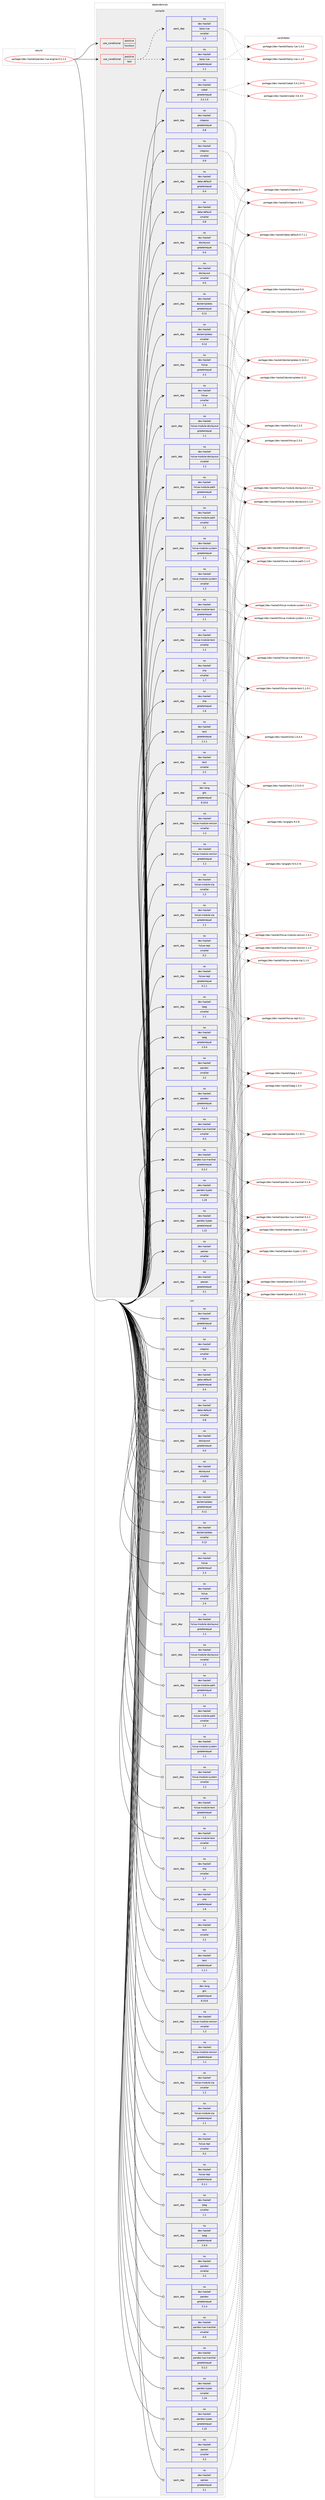 digraph prolog {

# *************
# Graph options
# *************

newrank=true;
concentrate=true;
compound=true;
graph [rankdir=LR,fontname=Helvetica,fontsize=10,ranksep=1.5];#, ranksep=2.5, nodesep=0.2];
edge  [arrowhead=vee];
node  [fontname=Helvetica,fontsize=10];

# **********
# The ebuild
# **********

subgraph cluster_leftcol {
color=gray;
rank=same;
label=<<i>ebuild</i>>;
id [label="portage://dev-haskell/pandoc-lua-engine-0.2.1.2", color=red, width=4, href="../dev-haskell/pandoc-lua-engine-0.2.1.2.svg"];
}

# ****************
# The dependencies
# ****************

subgraph cluster_midcol {
color=gray;
label=<<i>dependencies</i>>;
subgraph cluster_compile {
fillcolor="#eeeeee";
style=filled;
label=<<i>compile</i>>;
subgraph cond20189 {
dependency41405 [label=<<TABLE BORDER="0" CELLBORDER="1" CELLSPACING="0" CELLPADDING="4"><TR><TD ROWSPAN="3" CELLPADDING="10">use_conditional</TD></TR><TR><TD>positive</TD></TR><TR><TD>hscolour</TD></TR></TABLE>>, shape=none, color=red];
# *** BEGIN UNKNOWN DEPENDENCY TYPE (TODO) ***
# dependency41405 -> package_dependency(portage://dev-haskell/pandoc-lua-engine-0.2.1.2,install,no,dev-haskell,hscolour,none,[,,],[],[])
# *** END UNKNOWN DEPENDENCY TYPE (TODO) ***

}
id:e -> dependency41405:w [weight=20,style="solid",arrowhead="vee"];
subgraph cond20190 {
dependency41406 [label=<<TABLE BORDER="0" CELLBORDER="1" CELLSPACING="0" CELLPADDING="4"><TR><TD ROWSPAN="3" CELLPADDING="10">use_conditional</TD></TR><TR><TD>positive</TD></TR><TR><TD>test</TD></TR></TABLE>>, shape=none, color=red];
# *** BEGIN UNKNOWN DEPENDENCY TYPE (TODO) ***
# dependency41406 -> package_dependency(portage://dev-haskell/pandoc-lua-engine-0.2.1.2,install,no,dev-haskell,tasty,none,[,,],[],[])
# *** END UNKNOWN DEPENDENCY TYPE (TODO) ***

# *** BEGIN UNKNOWN DEPENDENCY TYPE (TODO) ***
# dependency41406 -> package_dependency(portage://dev-haskell/pandoc-lua-engine-0.2.1.2,install,no,dev-haskell,tasty-golden,none,[,,],[],[])
# *** END UNKNOWN DEPENDENCY TYPE (TODO) ***

# *** BEGIN UNKNOWN DEPENDENCY TYPE (TODO) ***
# dependency41406 -> package_dependency(portage://dev-haskell/pandoc-lua-engine-0.2.1.2,install,no,dev-haskell,tasty-hunit,none,[,,],[],[])
# *** END UNKNOWN DEPENDENCY TYPE (TODO) ***

subgraph pack20235 {
dependency41407 [label=<<TABLE BORDER="0" CELLBORDER="1" CELLSPACING="0" CELLPADDING="4" WIDTH="220"><TR><TD ROWSPAN="6" CELLPADDING="30">pack_dep</TD></TR><TR><TD WIDTH="110">no</TD></TR><TR><TD>dev-haskell</TD></TR><TR><TD>tasty-lua</TD></TR><TR><TD>greaterequal</TD></TR><TR><TD>1.1</TD></TR></TABLE>>, shape=none, color=blue];
}
dependency41406:e -> dependency41407:w [weight=20,style="dashed",arrowhead="vee"];
subgraph pack20236 {
dependency41408 [label=<<TABLE BORDER="0" CELLBORDER="1" CELLSPACING="0" CELLPADDING="4" WIDTH="220"><TR><TD ROWSPAN="6" CELLPADDING="30">pack_dep</TD></TR><TR><TD WIDTH="110">no</TD></TR><TR><TD>dev-haskell</TD></TR><TR><TD>tasty-lua</TD></TR><TR><TD>smaller</TD></TR><TR><TD>1.2</TD></TR></TABLE>>, shape=none, color=blue];
}
dependency41406:e -> dependency41408:w [weight=20,style="dashed",arrowhead="vee"];
}
id:e -> dependency41406:w [weight=20,style="solid",arrowhead="vee"];
# *** BEGIN UNKNOWN DEPENDENCY TYPE (TODO) ***
# id -> package_dependency(portage://dev-haskell/pandoc-lua-engine-0.2.1.2,install,no,dev-haskell,aeson,none,[,,],any_same_slot,[use(optenable(profile),none)])
# *** END UNKNOWN DEPENDENCY TYPE (TODO) ***

subgraph pack20237 {
dependency41409 [label=<<TABLE BORDER="0" CELLBORDER="1" CELLSPACING="0" CELLPADDING="4" WIDTH="220"><TR><TD ROWSPAN="6" CELLPADDING="30">pack_dep</TD></TR><TR><TD WIDTH="110">no</TD></TR><TR><TD>dev-haskell</TD></TR><TR><TD>cabal</TD></TR><TR><TD>greaterequal</TD></TR><TR><TD>3.2.1.0</TD></TR></TABLE>>, shape=none, color=blue];
}
id:e -> dependency41409:w [weight=20,style="solid",arrowhead="vee"];
subgraph pack20238 {
dependency41410 [label=<<TABLE BORDER="0" CELLBORDER="1" CELLSPACING="0" CELLPADDING="4" WIDTH="220"><TR><TD ROWSPAN="6" CELLPADDING="30">pack_dep</TD></TR><TR><TD WIDTH="110">no</TD></TR><TR><TD>dev-haskell</TD></TR><TR><TD>citeproc</TD></TR><TR><TD>greaterequal</TD></TR><TR><TD>0.8</TD></TR></TABLE>>, shape=none, color=blue];
}
id:e -> dependency41410:w [weight=20,style="solid",arrowhead="vee"];
subgraph pack20239 {
dependency41411 [label=<<TABLE BORDER="0" CELLBORDER="1" CELLSPACING="0" CELLPADDING="4" WIDTH="220"><TR><TD ROWSPAN="6" CELLPADDING="30">pack_dep</TD></TR><TR><TD WIDTH="110">no</TD></TR><TR><TD>dev-haskell</TD></TR><TR><TD>citeproc</TD></TR><TR><TD>smaller</TD></TR><TR><TD>0.9</TD></TR></TABLE>>, shape=none, color=blue];
}
id:e -> dependency41411:w [weight=20,style="solid",arrowhead="vee"];
subgraph pack20240 {
dependency41412 [label=<<TABLE BORDER="0" CELLBORDER="1" CELLSPACING="0" CELLPADDING="4" WIDTH="220"><TR><TD ROWSPAN="6" CELLPADDING="30">pack_dep</TD></TR><TR><TD WIDTH="110">no</TD></TR><TR><TD>dev-haskell</TD></TR><TR><TD>data-default</TD></TR><TR><TD>greaterequal</TD></TR><TR><TD>0.4</TD></TR></TABLE>>, shape=none, color=blue];
}
id:e -> dependency41412:w [weight=20,style="solid",arrowhead="vee"];
subgraph pack20241 {
dependency41413 [label=<<TABLE BORDER="0" CELLBORDER="1" CELLSPACING="0" CELLPADDING="4" WIDTH="220"><TR><TD ROWSPAN="6" CELLPADDING="30">pack_dep</TD></TR><TR><TD WIDTH="110">no</TD></TR><TR><TD>dev-haskell</TD></TR><TR><TD>data-default</TD></TR><TR><TD>smaller</TD></TR><TR><TD>0.8</TD></TR></TABLE>>, shape=none, color=blue];
}
id:e -> dependency41413:w [weight=20,style="solid",arrowhead="vee"];
subgraph pack20242 {
dependency41414 [label=<<TABLE BORDER="0" CELLBORDER="1" CELLSPACING="0" CELLPADDING="4" WIDTH="220"><TR><TD ROWSPAN="6" CELLPADDING="30">pack_dep</TD></TR><TR><TD WIDTH="110">no</TD></TR><TR><TD>dev-haskell</TD></TR><TR><TD>doclayout</TD></TR><TR><TD>greaterequal</TD></TR><TR><TD>0.4</TD></TR></TABLE>>, shape=none, color=blue];
}
id:e -> dependency41414:w [weight=20,style="solid",arrowhead="vee"];
subgraph pack20243 {
dependency41415 [label=<<TABLE BORDER="0" CELLBORDER="1" CELLSPACING="0" CELLPADDING="4" WIDTH="220"><TR><TD ROWSPAN="6" CELLPADDING="30">pack_dep</TD></TR><TR><TD WIDTH="110">no</TD></TR><TR><TD>dev-haskell</TD></TR><TR><TD>doclayout</TD></TR><TR><TD>smaller</TD></TR><TR><TD>0.5</TD></TR></TABLE>>, shape=none, color=blue];
}
id:e -> dependency41415:w [weight=20,style="solid",arrowhead="vee"];
subgraph pack20244 {
dependency41416 [label=<<TABLE BORDER="0" CELLBORDER="1" CELLSPACING="0" CELLPADDING="4" WIDTH="220"><TR><TD ROWSPAN="6" CELLPADDING="30">pack_dep</TD></TR><TR><TD WIDTH="110">no</TD></TR><TR><TD>dev-haskell</TD></TR><TR><TD>doctemplates</TD></TR><TR><TD>greaterequal</TD></TR><TR><TD>0.11</TD></TR></TABLE>>, shape=none, color=blue];
}
id:e -> dependency41416:w [weight=20,style="solid",arrowhead="vee"];
subgraph pack20245 {
dependency41417 [label=<<TABLE BORDER="0" CELLBORDER="1" CELLSPACING="0" CELLPADDING="4" WIDTH="220"><TR><TD ROWSPAN="6" CELLPADDING="30">pack_dep</TD></TR><TR><TD WIDTH="110">no</TD></TR><TR><TD>dev-haskell</TD></TR><TR><TD>doctemplates</TD></TR><TR><TD>smaller</TD></TR><TR><TD>0.12</TD></TR></TABLE>>, shape=none, color=blue];
}
id:e -> dependency41417:w [weight=20,style="solid",arrowhead="vee"];
subgraph pack20246 {
dependency41418 [label=<<TABLE BORDER="0" CELLBORDER="1" CELLSPACING="0" CELLPADDING="4" WIDTH="220"><TR><TD ROWSPAN="6" CELLPADDING="30">pack_dep</TD></TR><TR><TD WIDTH="110">no</TD></TR><TR><TD>dev-haskell</TD></TR><TR><TD>hslua</TD></TR><TR><TD>greaterequal</TD></TR><TR><TD>2.3</TD></TR></TABLE>>, shape=none, color=blue];
}
id:e -> dependency41418:w [weight=20,style="solid",arrowhead="vee"];
subgraph pack20247 {
dependency41419 [label=<<TABLE BORDER="0" CELLBORDER="1" CELLSPACING="0" CELLPADDING="4" WIDTH="220"><TR><TD ROWSPAN="6" CELLPADDING="30">pack_dep</TD></TR><TR><TD WIDTH="110">no</TD></TR><TR><TD>dev-haskell</TD></TR><TR><TD>hslua</TD></TR><TR><TD>smaller</TD></TR><TR><TD>2.4</TD></TR></TABLE>>, shape=none, color=blue];
}
id:e -> dependency41419:w [weight=20,style="solid",arrowhead="vee"];
subgraph pack20248 {
dependency41420 [label=<<TABLE BORDER="0" CELLBORDER="1" CELLSPACING="0" CELLPADDING="4" WIDTH="220"><TR><TD ROWSPAN="6" CELLPADDING="30">pack_dep</TD></TR><TR><TD WIDTH="110">no</TD></TR><TR><TD>dev-haskell</TD></TR><TR><TD>hslua-module-doclayout</TD></TR><TR><TD>greaterequal</TD></TR><TR><TD>1.1</TD></TR></TABLE>>, shape=none, color=blue];
}
id:e -> dependency41420:w [weight=20,style="solid",arrowhead="vee"];
subgraph pack20249 {
dependency41421 [label=<<TABLE BORDER="0" CELLBORDER="1" CELLSPACING="0" CELLPADDING="4" WIDTH="220"><TR><TD ROWSPAN="6" CELLPADDING="30">pack_dep</TD></TR><TR><TD WIDTH="110">no</TD></TR><TR><TD>dev-haskell</TD></TR><TR><TD>hslua-module-doclayout</TD></TR><TR><TD>smaller</TD></TR><TR><TD>1.2</TD></TR></TABLE>>, shape=none, color=blue];
}
id:e -> dependency41421:w [weight=20,style="solid",arrowhead="vee"];
subgraph pack20250 {
dependency41422 [label=<<TABLE BORDER="0" CELLBORDER="1" CELLSPACING="0" CELLPADDING="4" WIDTH="220"><TR><TD ROWSPAN="6" CELLPADDING="30">pack_dep</TD></TR><TR><TD WIDTH="110">no</TD></TR><TR><TD>dev-haskell</TD></TR><TR><TD>hslua-module-path</TD></TR><TR><TD>greaterequal</TD></TR><TR><TD>1.1</TD></TR></TABLE>>, shape=none, color=blue];
}
id:e -> dependency41422:w [weight=20,style="solid",arrowhead="vee"];
subgraph pack20251 {
dependency41423 [label=<<TABLE BORDER="0" CELLBORDER="1" CELLSPACING="0" CELLPADDING="4" WIDTH="220"><TR><TD ROWSPAN="6" CELLPADDING="30">pack_dep</TD></TR><TR><TD WIDTH="110">no</TD></TR><TR><TD>dev-haskell</TD></TR><TR><TD>hslua-module-path</TD></TR><TR><TD>smaller</TD></TR><TR><TD>1.2</TD></TR></TABLE>>, shape=none, color=blue];
}
id:e -> dependency41423:w [weight=20,style="solid",arrowhead="vee"];
subgraph pack20252 {
dependency41424 [label=<<TABLE BORDER="0" CELLBORDER="1" CELLSPACING="0" CELLPADDING="4" WIDTH="220"><TR><TD ROWSPAN="6" CELLPADDING="30">pack_dep</TD></TR><TR><TD WIDTH="110">no</TD></TR><TR><TD>dev-haskell</TD></TR><TR><TD>hslua-module-system</TD></TR><TR><TD>greaterequal</TD></TR><TR><TD>1.1</TD></TR></TABLE>>, shape=none, color=blue];
}
id:e -> dependency41424:w [weight=20,style="solid",arrowhead="vee"];
subgraph pack20253 {
dependency41425 [label=<<TABLE BORDER="0" CELLBORDER="1" CELLSPACING="0" CELLPADDING="4" WIDTH="220"><TR><TD ROWSPAN="6" CELLPADDING="30">pack_dep</TD></TR><TR><TD WIDTH="110">no</TD></TR><TR><TD>dev-haskell</TD></TR><TR><TD>hslua-module-system</TD></TR><TR><TD>smaller</TD></TR><TR><TD>1.2</TD></TR></TABLE>>, shape=none, color=blue];
}
id:e -> dependency41425:w [weight=20,style="solid",arrowhead="vee"];
subgraph pack20254 {
dependency41426 [label=<<TABLE BORDER="0" CELLBORDER="1" CELLSPACING="0" CELLPADDING="4" WIDTH="220"><TR><TD ROWSPAN="6" CELLPADDING="30">pack_dep</TD></TR><TR><TD WIDTH="110">no</TD></TR><TR><TD>dev-haskell</TD></TR><TR><TD>hslua-module-text</TD></TR><TR><TD>greaterequal</TD></TR><TR><TD>1.1</TD></TR></TABLE>>, shape=none, color=blue];
}
id:e -> dependency41426:w [weight=20,style="solid",arrowhead="vee"];
subgraph pack20255 {
dependency41427 [label=<<TABLE BORDER="0" CELLBORDER="1" CELLSPACING="0" CELLPADDING="4" WIDTH="220"><TR><TD ROWSPAN="6" CELLPADDING="30">pack_dep</TD></TR><TR><TD WIDTH="110">no</TD></TR><TR><TD>dev-haskell</TD></TR><TR><TD>hslua-module-text</TD></TR><TR><TD>smaller</TD></TR><TR><TD>1.2</TD></TR></TABLE>>, shape=none, color=blue];
}
id:e -> dependency41427:w [weight=20,style="solid",arrowhead="vee"];
subgraph pack20256 {
dependency41428 [label=<<TABLE BORDER="0" CELLBORDER="1" CELLSPACING="0" CELLPADDING="4" WIDTH="220"><TR><TD ROWSPAN="6" CELLPADDING="30">pack_dep</TD></TR><TR><TD WIDTH="110">no</TD></TR><TR><TD>dev-haskell</TD></TR><TR><TD>hslua-module-version</TD></TR><TR><TD>greaterequal</TD></TR><TR><TD>1.1</TD></TR></TABLE>>, shape=none, color=blue];
}
id:e -> dependency41428:w [weight=20,style="solid",arrowhead="vee"];
subgraph pack20257 {
dependency41429 [label=<<TABLE BORDER="0" CELLBORDER="1" CELLSPACING="0" CELLPADDING="4" WIDTH="220"><TR><TD ROWSPAN="6" CELLPADDING="30">pack_dep</TD></TR><TR><TD WIDTH="110">no</TD></TR><TR><TD>dev-haskell</TD></TR><TR><TD>hslua-module-version</TD></TR><TR><TD>smaller</TD></TR><TR><TD>1.2</TD></TR></TABLE>>, shape=none, color=blue];
}
id:e -> dependency41429:w [weight=20,style="solid",arrowhead="vee"];
subgraph pack20258 {
dependency41430 [label=<<TABLE BORDER="0" CELLBORDER="1" CELLSPACING="0" CELLPADDING="4" WIDTH="220"><TR><TD ROWSPAN="6" CELLPADDING="30">pack_dep</TD></TR><TR><TD WIDTH="110">no</TD></TR><TR><TD>dev-haskell</TD></TR><TR><TD>hslua-module-zip</TD></TR><TR><TD>greaterequal</TD></TR><TR><TD>1.1</TD></TR></TABLE>>, shape=none, color=blue];
}
id:e -> dependency41430:w [weight=20,style="solid",arrowhead="vee"];
subgraph pack20259 {
dependency41431 [label=<<TABLE BORDER="0" CELLBORDER="1" CELLSPACING="0" CELLPADDING="4" WIDTH="220"><TR><TD ROWSPAN="6" CELLPADDING="30">pack_dep</TD></TR><TR><TD WIDTH="110">no</TD></TR><TR><TD>dev-haskell</TD></TR><TR><TD>hslua-module-zip</TD></TR><TR><TD>smaller</TD></TR><TR><TD>1.2</TD></TR></TABLE>>, shape=none, color=blue];
}
id:e -> dependency41431:w [weight=20,style="solid",arrowhead="vee"];
subgraph pack20260 {
dependency41432 [label=<<TABLE BORDER="0" CELLBORDER="1" CELLSPACING="0" CELLPADDING="4" WIDTH="220"><TR><TD ROWSPAN="6" CELLPADDING="30">pack_dep</TD></TR><TR><TD WIDTH="110">no</TD></TR><TR><TD>dev-haskell</TD></TR><TR><TD>hslua-repl</TD></TR><TR><TD>greaterequal</TD></TR><TR><TD>0.1.1</TD></TR></TABLE>>, shape=none, color=blue];
}
id:e -> dependency41432:w [weight=20,style="solid",arrowhead="vee"];
subgraph pack20261 {
dependency41433 [label=<<TABLE BORDER="0" CELLBORDER="1" CELLSPACING="0" CELLPADDING="4" WIDTH="220"><TR><TD ROWSPAN="6" CELLPADDING="30">pack_dep</TD></TR><TR><TD WIDTH="110">no</TD></TR><TR><TD>dev-haskell</TD></TR><TR><TD>hslua-repl</TD></TR><TR><TD>smaller</TD></TR><TR><TD>0.2</TD></TR></TABLE>>, shape=none, color=blue];
}
id:e -> dependency41433:w [weight=20,style="solid",arrowhead="vee"];
subgraph pack20262 {
dependency41434 [label=<<TABLE BORDER="0" CELLBORDER="1" CELLSPACING="0" CELLPADDING="4" WIDTH="220"><TR><TD ROWSPAN="6" CELLPADDING="30">pack_dep</TD></TR><TR><TD WIDTH="110">no</TD></TR><TR><TD>dev-haskell</TD></TR><TR><TD>lpeg</TD></TR><TR><TD>greaterequal</TD></TR><TR><TD>1.0.4</TD></TR></TABLE>>, shape=none, color=blue];
}
id:e -> dependency41434:w [weight=20,style="solid",arrowhead="vee"];
subgraph pack20263 {
dependency41435 [label=<<TABLE BORDER="0" CELLBORDER="1" CELLSPACING="0" CELLPADDING="4" WIDTH="220"><TR><TD ROWSPAN="6" CELLPADDING="30">pack_dep</TD></TR><TR><TD WIDTH="110">no</TD></TR><TR><TD>dev-haskell</TD></TR><TR><TD>lpeg</TD></TR><TR><TD>smaller</TD></TR><TR><TD>1.1</TD></TR></TABLE>>, shape=none, color=blue];
}
id:e -> dependency41435:w [weight=20,style="solid",arrowhead="vee"];
subgraph pack20264 {
dependency41436 [label=<<TABLE BORDER="0" CELLBORDER="1" CELLSPACING="0" CELLPADDING="4" WIDTH="220"><TR><TD ROWSPAN="6" CELLPADDING="30">pack_dep</TD></TR><TR><TD WIDTH="110">no</TD></TR><TR><TD>dev-haskell</TD></TR><TR><TD>pandoc</TD></TR><TR><TD>greaterequal</TD></TR><TR><TD>3.1.4</TD></TR></TABLE>>, shape=none, color=blue];
}
id:e -> dependency41436:w [weight=20,style="solid",arrowhead="vee"];
subgraph pack20265 {
dependency41437 [label=<<TABLE BORDER="0" CELLBORDER="1" CELLSPACING="0" CELLPADDING="4" WIDTH="220"><TR><TD ROWSPAN="6" CELLPADDING="30">pack_dep</TD></TR><TR><TD WIDTH="110">no</TD></TR><TR><TD>dev-haskell</TD></TR><TR><TD>pandoc</TD></TR><TR><TD>smaller</TD></TR><TR><TD>3.2</TD></TR></TABLE>>, shape=none, color=blue];
}
id:e -> dependency41437:w [weight=20,style="solid",arrowhead="vee"];
subgraph pack20266 {
dependency41438 [label=<<TABLE BORDER="0" CELLBORDER="1" CELLSPACING="0" CELLPADDING="4" WIDTH="220"><TR><TD ROWSPAN="6" CELLPADDING="30">pack_dep</TD></TR><TR><TD WIDTH="110">no</TD></TR><TR><TD>dev-haskell</TD></TR><TR><TD>pandoc-lua-marshal</TD></TR><TR><TD>greaterequal</TD></TR><TR><TD>0.2.2</TD></TR></TABLE>>, shape=none, color=blue];
}
id:e -> dependency41438:w [weight=20,style="solid",arrowhead="vee"];
subgraph pack20267 {
dependency41439 [label=<<TABLE BORDER="0" CELLBORDER="1" CELLSPACING="0" CELLPADDING="4" WIDTH="220"><TR><TD ROWSPAN="6" CELLPADDING="30">pack_dep</TD></TR><TR><TD WIDTH="110">no</TD></TR><TR><TD>dev-haskell</TD></TR><TR><TD>pandoc-lua-marshal</TD></TR><TR><TD>smaller</TD></TR><TR><TD>0.3</TD></TR></TABLE>>, shape=none, color=blue];
}
id:e -> dependency41439:w [weight=20,style="solid",arrowhead="vee"];
subgraph pack20268 {
dependency41440 [label=<<TABLE BORDER="0" CELLBORDER="1" CELLSPACING="0" CELLPADDING="4" WIDTH="220"><TR><TD ROWSPAN="6" CELLPADDING="30">pack_dep</TD></TR><TR><TD WIDTH="110">no</TD></TR><TR><TD>dev-haskell</TD></TR><TR><TD>pandoc-types</TD></TR><TR><TD>greaterequal</TD></TR><TR><TD>1.22</TD></TR></TABLE>>, shape=none, color=blue];
}
id:e -> dependency41440:w [weight=20,style="solid",arrowhead="vee"];
subgraph pack20269 {
dependency41441 [label=<<TABLE BORDER="0" CELLBORDER="1" CELLSPACING="0" CELLPADDING="4" WIDTH="220"><TR><TD ROWSPAN="6" CELLPADDING="30">pack_dep</TD></TR><TR><TD WIDTH="110">no</TD></TR><TR><TD>dev-haskell</TD></TR><TR><TD>pandoc-types</TD></TR><TR><TD>smaller</TD></TR><TR><TD>1.24</TD></TR></TABLE>>, shape=none, color=blue];
}
id:e -> dependency41441:w [weight=20,style="solid",arrowhead="vee"];
subgraph pack20270 {
dependency41442 [label=<<TABLE BORDER="0" CELLBORDER="1" CELLSPACING="0" CELLPADDING="4" WIDTH="220"><TR><TD ROWSPAN="6" CELLPADDING="30">pack_dep</TD></TR><TR><TD WIDTH="110">no</TD></TR><TR><TD>dev-haskell</TD></TR><TR><TD>parsec</TD></TR><TR><TD>greaterequal</TD></TR><TR><TD>3.1</TD></TR></TABLE>>, shape=none, color=blue];
}
id:e -> dependency41442:w [weight=20,style="solid",arrowhead="vee"];
subgraph pack20271 {
dependency41443 [label=<<TABLE BORDER="0" CELLBORDER="1" CELLSPACING="0" CELLPADDING="4" WIDTH="220"><TR><TD ROWSPAN="6" CELLPADDING="30">pack_dep</TD></TR><TR><TD WIDTH="110">no</TD></TR><TR><TD>dev-haskell</TD></TR><TR><TD>parsec</TD></TR><TR><TD>smaller</TD></TR><TR><TD>3.2</TD></TR></TABLE>>, shape=none, color=blue];
}
id:e -> dependency41443:w [weight=20,style="solid",arrowhead="vee"];
subgraph pack20272 {
dependency41444 [label=<<TABLE BORDER="0" CELLBORDER="1" CELLSPACING="0" CELLPADDING="4" WIDTH="220"><TR><TD ROWSPAN="6" CELLPADDING="30">pack_dep</TD></TR><TR><TD WIDTH="110">no</TD></TR><TR><TD>dev-haskell</TD></TR><TR><TD>sha</TD></TR><TR><TD>greaterequal</TD></TR><TR><TD>1.6</TD></TR></TABLE>>, shape=none, color=blue];
}
id:e -> dependency41444:w [weight=20,style="solid",arrowhead="vee"];
subgraph pack20273 {
dependency41445 [label=<<TABLE BORDER="0" CELLBORDER="1" CELLSPACING="0" CELLPADDING="4" WIDTH="220"><TR><TD ROWSPAN="6" CELLPADDING="30">pack_dep</TD></TR><TR><TD WIDTH="110">no</TD></TR><TR><TD>dev-haskell</TD></TR><TR><TD>sha</TD></TR><TR><TD>smaller</TD></TR><TR><TD>1.7</TD></TR></TABLE>>, shape=none, color=blue];
}
id:e -> dependency41445:w [weight=20,style="solid",arrowhead="vee"];
subgraph pack20274 {
dependency41446 [label=<<TABLE BORDER="0" CELLBORDER="1" CELLSPACING="0" CELLPADDING="4" WIDTH="220"><TR><TD ROWSPAN="6" CELLPADDING="30">pack_dep</TD></TR><TR><TD WIDTH="110">no</TD></TR><TR><TD>dev-haskell</TD></TR><TR><TD>text</TD></TR><TR><TD>greaterequal</TD></TR><TR><TD>1.1.1</TD></TR></TABLE>>, shape=none, color=blue];
}
id:e -> dependency41446:w [weight=20,style="solid",arrowhead="vee"];
subgraph pack20275 {
dependency41447 [label=<<TABLE BORDER="0" CELLBORDER="1" CELLSPACING="0" CELLPADDING="4" WIDTH="220"><TR><TD ROWSPAN="6" CELLPADDING="30">pack_dep</TD></TR><TR><TD WIDTH="110">no</TD></TR><TR><TD>dev-haskell</TD></TR><TR><TD>text</TD></TR><TR><TD>smaller</TD></TR><TR><TD>2.2</TD></TR></TABLE>>, shape=none, color=blue];
}
id:e -> dependency41447:w [weight=20,style="solid",arrowhead="vee"];
subgraph pack20276 {
dependency41448 [label=<<TABLE BORDER="0" CELLBORDER="1" CELLSPACING="0" CELLPADDING="4" WIDTH="220"><TR><TD ROWSPAN="6" CELLPADDING="30">pack_dep</TD></TR><TR><TD WIDTH="110">no</TD></TR><TR><TD>dev-lang</TD></TR><TR><TD>ghc</TD></TR><TR><TD>greaterequal</TD></TR><TR><TD>8.10.6</TD></TR></TABLE>>, shape=none, color=blue];
}
id:e -> dependency41448:w [weight=20,style="solid",arrowhead="vee"];
}
subgraph cluster_compileandrun {
fillcolor="#eeeeee";
style=filled;
label=<<i>compile and run</i>>;
}
subgraph cluster_run {
fillcolor="#eeeeee";
style=filled;
label=<<i>run</i>>;
# *** BEGIN UNKNOWN DEPENDENCY TYPE (TODO) ***
# id -> package_dependency(portage://dev-haskell/pandoc-lua-engine-0.2.1.2,run,no,dev-haskell,aeson,none,[,,],any_same_slot,[use(optenable(profile),none)])
# *** END UNKNOWN DEPENDENCY TYPE (TODO) ***

subgraph pack20277 {
dependency41449 [label=<<TABLE BORDER="0" CELLBORDER="1" CELLSPACING="0" CELLPADDING="4" WIDTH="220"><TR><TD ROWSPAN="6" CELLPADDING="30">pack_dep</TD></TR><TR><TD WIDTH="110">no</TD></TR><TR><TD>dev-haskell</TD></TR><TR><TD>citeproc</TD></TR><TR><TD>greaterequal</TD></TR><TR><TD>0.8</TD></TR></TABLE>>, shape=none, color=blue];
}
id:e -> dependency41449:w [weight=20,style="solid",arrowhead="odot"];
subgraph pack20278 {
dependency41450 [label=<<TABLE BORDER="0" CELLBORDER="1" CELLSPACING="0" CELLPADDING="4" WIDTH="220"><TR><TD ROWSPAN="6" CELLPADDING="30">pack_dep</TD></TR><TR><TD WIDTH="110">no</TD></TR><TR><TD>dev-haskell</TD></TR><TR><TD>citeproc</TD></TR><TR><TD>smaller</TD></TR><TR><TD>0.9</TD></TR></TABLE>>, shape=none, color=blue];
}
id:e -> dependency41450:w [weight=20,style="solid",arrowhead="odot"];
subgraph pack20279 {
dependency41451 [label=<<TABLE BORDER="0" CELLBORDER="1" CELLSPACING="0" CELLPADDING="4" WIDTH="220"><TR><TD ROWSPAN="6" CELLPADDING="30">pack_dep</TD></TR><TR><TD WIDTH="110">no</TD></TR><TR><TD>dev-haskell</TD></TR><TR><TD>data-default</TD></TR><TR><TD>greaterequal</TD></TR><TR><TD>0.4</TD></TR></TABLE>>, shape=none, color=blue];
}
id:e -> dependency41451:w [weight=20,style="solid",arrowhead="odot"];
subgraph pack20280 {
dependency41452 [label=<<TABLE BORDER="0" CELLBORDER="1" CELLSPACING="0" CELLPADDING="4" WIDTH="220"><TR><TD ROWSPAN="6" CELLPADDING="30">pack_dep</TD></TR><TR><TD WIDTH="110">no</TD></TR><TR><TD>dev-haskell</TD></TR><TR><TD>data-default</TD></TR><TR><TD>smaller</TD></TR><TR><TD>0.8</TD></TR></TABLE>>, shape=none, color=blue];
}
id:e -> dependency41452:w [weight=20,style="solid",arrowhead="odot"];
subgraph pack20281 {
dependency41453 [label=<<TABLE BORDER="0" CELLBORDER="1" CELLSPACING="0" CELLPADDING="4" WIDTH="220"><TR><TD ROWSPAN="6" CELLPADDING="30">pack_dep</TD></TR><TR><TD WIDTH="110">no</TD></TR><TR><TD>dev-haskell</TD></TR><TR><TD>doclayout</TD></TR><TR><TD>greaterequal</TD></TR><TR><TD>0.4</TD></TR></TABLE>>, shape=none, color=blue];
}
id:e -> dependency41453:w [weight=20,style="solid",arrowhead="odot"];
subgraph pack20282 {
dependency41454 [label=<<TABLE BORDER="0" CELLBORDER="1" CELLSPACING="0" CELLPADDING="4" WIDTH="220"><TR><TD ROWSPAN="6" CELLPADDING="30">pack_dep</TD></TR><TR><TD WIDTH="110">no</TD></TR><TR><TD>dev-haskell</TD></TR><TR><TD>doclayout</TD></TR><TR><TD>smaller</TD></TR><TR><TD>0.5</TD></TR></TABLE>>, shape=none, color=blue];
}
id:e -> dependency41454:w [weight=20,style="solid",arrowhead="odot"];
subgraph pack20283 {
dependency41455 [label=<<TABLE BORDER="0" CELLBORDER="1" CELLSPACING="0" CELLPADDING="4" WIDTH="220"><TR><TD ROWSPAN="6" CELLPADDING="30">pack_dep</TD></TR><TR><TD WIDTH="110">no</TD></TR><TR><TD>dev-haskell</TD></TR><TR><TD>doctemplates</TD></TR><TR><TD>greaterequal</TD></TR><TR><TD>0.11</TD></TR></TABLE>>, shape=none, color=blue];
}
id:e -> dependency41455:w [weight=20,style="solid",arrowhead="odot"];
subgraph pack20284 {
dependency41456 [label=<<TABLE BORDER="0" CELLBORDER="1" CELLSPACING="0" CELLPADDING="4" WIDTH="220"><TR><TD ROWSPAN="6" CELLPADDING="30">pack_dep</TD></TR><TR><TD WIDTH="110">no</TD></TR><TR><TD>dev-haskell</TD></TR><TR><TD>doctemplates</TD></TR><TR><TD>smaller</TD></TR><TR><TD>0.12</TD></TR></TABLE>>, shape=none, color=blue];
}
id:e -> dependency41456:w [weight=20,style="solid",arrowhead="odot"];
subgraph pack20285 {
dependency41457 [label=<<TABLE BORDER="0" CELLBORDER="1" CELLSPACING="0" CELLPADDING="4" WIDTH="220"><TR><TD ROWSPAN="6" CELLPADDING="30">pack_dep</TD></TR><TR><TD WIDTH="110">no</TD></TR><TR><TD>dev-haskell</TD></TR><TR><TD>hslua</TD></TR><TR><TD>greaterequal</TD></TR><TR><TD>2.3</TD></TR></TABLE>>, shape=none, color=blue];
}
id:e -> dependency41457:w [weight=20,style="solid",arrowhead="odot"];
subgraph pack20286 {
dependency41458 [label=<<TABLE BORDER="0" CELLBORDER="1" CELLSPACING="0" CELLPADDING="4" WIDTH="220"><TR><TD ROWSPAN="6" CELLPADDING="30">pack_dep</TD></TR><TR><TD WIDTH="110">no</TD></TR><TR><TD>dev-haskell</TD></TR><TR><TD>hslua</TD></TR><TR><TD>smaller</TD></TR><TR><TD>2.4</TD></TR></TABLE>>, shape=none, color=blue];
}
id:e -> dependency41458:w [weight=20,style="solid",arrowhead="odot"];
subgraph pack20287 {
dependency41459 [label=<<TABLE BORDER="0" CELLBORDER="1" CELLSPACING="0" CELLPADDING="4" WIDTH="220"><TR><TD ROWSPAN="6" CELLPADDING="30">pack_dep</TD></TR><TR><TD WIDTH="110">no</TD></TR><TR><TD>dev-haskell</TD></TR><TR><TD>hslua-module-doclayout</TD></TR><TR><TD>greaterequal</TD></TR><TR><TD>1.1</TD></TR></TABLE>>, shape=none, color=blue];
}
id:e -> dependency41459:w [weight=20,style="solid",arrowhead="odot"];
subgraph pack20288 {
dependency41460 [label=<<TABLE BORDER="0" CELLBORDER="1" CELLSPACING="0" CELLPADDING="4" WIDTH="220"><TR><TD ROWSPAN="6" CELLPADDING="30">pack_dep</TD></TR><TR><TD WIDTH="110">no</TD></TR><TR><TD>dev-haskell</TD></TR><TR><TD>hslua-module-doclayout</TD></TR><TR><TD>smaller</TD></TR><TR><TD>1.2</TD></TR></TABLE>>, shape=none, color=blue];
}
id:e -> dependency41460:w [weight=20,style="solid",arrowhead="odot"];
subgraph pack20289 {
dependency41461 [label=<<TABLE BORDER="0" CELLBORDER="1" CELLSPACING="0" CELLPADDING="4" WIDTH="220"><TR><TD ROWSPAN="6" CELLPADDING="30">pack_dep</TD></TR><TR><TD WIDTH="110">no</TD></TR><TR><TD>dev-haskell</TD></TR><TR><TD>hslua-module-path</TD></TR><TR><TD>greaterequal</TD></TR><TR><TD>1.1</TD></TR></TABLE>>, shape=none, color=blue];
}
id:e -> dependency41461:w [weight=20,style="solid",arrowhead="odot"];
subgraph pack20290 {
dependency41462 [label=<<TABLE BORDER="0" CELLBORDER="1" CELLSPACING="0" CELLPADDING="4" WIDTH="220"><TR><TD ROWSPAN="6" CELLPADDING="30">pack_dep</TD></TR><TR><TD WIDTH="110">no</TD></TR><TR><TD>dev-haskell</TD></TR><TR><TD>hslua-module-path</TD></TR><TR><TD>smaller</TD></TR><TR><TD>1.2</TD></TR></TABLE>>, shape=none, color=blue];
}
id:e -> dependency41462:w [weight=20,style="solid",arrowhead="odot"];
subgraph pack20291 {
dependency41463 [label=<<TABLE BORDER="0" CELLBORDER="1" CELLSPACING="0" CELLPADDING="4" WIDTH="220"><TR><TD ROWSPAN="6" CELLPADDING="30">pack_dep</TD></TR><TR><TD WIDTH="110">no</TD></TR><TR><TD>dev-haskell</TD></TR><TR><TD>hslua-module-system</TD></TR><TR><TD>greaterequal</TD></TR><TR><TD>1.1</TD></TR></TABLE>>, shape=none, color=blue];
}
id:e -> dependency41463:w [weight=20,style="solid",arrowhead="odot"];
subgraph pack20292 {
dependency41464 [label=<<TABLE BORDER="0" CELLBORDER="1" CELLSPACING="0" CELLPADDING="4" WIDTH="220"><TR><TD ROWSPAN="6" CELLPADDING="30">pack_dep</TD></TR><TR><TD WIDTH="110">no</TD></TR><TR><TD>dev-haskell</TD></TR><TR><TD>hslua-module-system</TD></TR><TR><TD>smaller</TD></TR><TR><TD>1.2</TD></TR></TABLE>>, shape=none, color=blue];
}
id:e -> dependency41464:w [weight=20,style="solid",arrowhead="odot"];
subgraph pack20293 {
dependency41465 [label=<<TABLE BORDER="0" CELLBORDER="1" CELLSPACING="0" CELLPADDING="4" WIDTH="220"><TR><TD ROWSPAN="6" CELLPADDING="30">pack_dep</TD></TR><TR><TD WIDTH="110">no</TD></TR><TR><TD>dev-haskell</TD></TR><TR><TD>hslua-module-text</TD></TR><TR><TD>greaterequal</TD></TR><TR><TD>1.1</TD></TR></TABLE>>, shape=none, color=blue];
}
id:e -> dependency41465:w [weight=20,style="solid",arrowhead="odot"];
subgraph pack20294 {
dependency41466 [label=<<TABLE BORDER="0" CELLBORDER="1" CELLSPACING="0" CELLPADDING="4" WIDTH="220"><TR><TD ROWSPAN="6" CELLPADDING="30">pack_dep</TD></TR><TR><TD WIDTH="110">no</TD></TR><TR><TD>dev-haskell</TD></TR><TR><TD>hslua-module-text</TD></TR><TR><TD>smaller</TD></TR><TR><TD>1.2</TD></TR></TABLE>>, shape=none, color=blue];
}
id:e -> dependency41466:w [weight=20,style="solid",arrowhead="odot"];
subgraph pack20295 {
dependency41467 [label=<<TABLE BORDER="0" CELLBORDER="1" CELLSPACING="0" CELLPADDING="4" WIDTH="220"><TR><TD ROWSPAN="6" CELLPADDING="30">pack_dep</TD></TR><TR><TD WIDTH="110">no</TD></TR><TR><TD>dev-haskell</TD></TR><TR><TD>hslua-module-version</TD></TR><TR><TD>greaterequal</TD></TR><TR><TD>1.1</TD></TR></TABLE>>, shape=none, color=blue];
}
id:e -> dependency41467:w [weight=20,style="solid",arrowhead="odot"];
subgraph pack20296 {
dependency41468 [label=<<TABLE BORDER="0" CELLBORDER="1" CELLSPACING="0" CELLPADDING="4" WIDTH="220"><TR><TD ROWSPAN="6" CELLPADDING="30">pack_dep</TD></TR><TR><TD WIDTH="110">no</TD></TR><TR><TD>dev-haskell</TD></TR><TR><TD>hslua-module-version</TD></TR><TR><TD>smaller</TD></TR><TR><TD>1.2</TD></TR></TABLE>>, shape=none, color=blue];
}
id:e -> dependency41468:w [weight=20,style="solid",arrowhead="odot"];
subgraph pack20297 {
dependency41469 [label=<<TABLE BORDER="0" CELLBORDER="1" CELLSPACING="0" CELLPADDING="4" WIDTH="220"><TR><TD ROWSPAN="6" CELLPADDING="30">pack_dep</TD></TR><TR><TD WIDTH="110">no</TD></TR><TR><TD>dev-haskell</TD></TR><TR><TD>hslua-module-zip</TD></TR><TR><TD>greaterequal</TD></TR><TR><TD>1.1</TD></TR></TABLE>>, shape=none, color=blue];
}
id:e -> dependency41469:w [weight=20,style="solid",arrowhead="odot"];
subgraph pack20298 {
dependency41470 [label=<<TABLE BORDER="0" CELLBORDER="1" CELLSPACING="0" CELLPADDING="4" WIDTH="220"><TR><TD ROWSPAN="6" CELLPADDING="30">pack_dep</TD></TR><TR><TD WIDTH="110">no</TD></TR><TR><TD>dev-haskell</TD></TR><TR><TD>hslua-module-zip</TD></TR><TR><TD>smaller</TD></TR><TR><TD>1.2</TD></TR></TABLE>>, shape=none, color=blue];
}
id:e -> dependency41470:w [weight=20,style="solid",arrowhead="odot"];
subgraph pack20299 {
dependency41471 [label=<<TABLE BORDER="0" CELLBORDER="1" CELLSPACING="0" CELLPADDING="4" WIDTH="220"><TR><TD ROWSPAN="6" CELLPADDING="30">pack_dep</TD></TR><TR><TD WIDTH="110">no</TD></TR><TR><TD>dev-haskell</TD></TR><TR><TD>hslua-repl</TD></TR><TR><TD>greaterequal</TD></TR><TR><TD>0.1.1</TD></TR></TABLE>>, shape=none, color=blue];
}
id:e -> dependency41471:w [weight=20,style="solid",arrowhead="odot"];
subgraph pack20300 {
dependency41472 [label=<<TABLE BORDER="0" CELLBORDER="1" CELLSPACING="0" CELLPADDING="4" WIDTH="220"><TR><TD ROWSPAN="6" CELLPADDING="30">pack_dep</TD></TR><TR><TD WIDTH="110">no</TD></TR><TR><TD>dev-haskell</TD></TR><TR><TD>hslua-repl</TD></TR><TR><TD>smaller</TD></TR><TR><TD>0.2</TD></TR></TABLE>>, shape=none, color=blue];
}
id:e -> dependency41472:w [weight=20,style="solid",arrowhead="odot"];
subgraph pack20301 {
dependency41473 [label=<<TABLE BORDER="0" CELLBORDER="1" CELLSPACING="0" CELLPADDING="4" WIDTH="220"><TR><TD ROWSPAN="6" CELLPADDING="30">pack_dep</TD></TR><TR><TD WIDTH="110">no</TD></TR><TR><TD>dev-haskell</TD></TR><TR><TD>lpeg</TD></TR><TR><TD>greaterequal</TD></TR><TR><TD>1.0.4</TD></TR></TABLE>>, shape=none, color=blue];
}
id:e -> dependency41473:w [weight=20,style="solid",arrowhead="odot"];
subgraph pack20302 {
dependency41474 [label=<<TABLE BORDER="0" CELLBORDER="1" CELLSPACING="0" CELLPADDING="4" WIDTH="220"><TR><TD ROWSPAN="6" CELLPADDING="30">pack_dep</TD></TR><TR><TD WIDTH="110">no</TD></TR><TR><TD>dev-haskell</TD></TR><TR><TD>lpeg</TD></TR><TR><TD>smaller</TD></TR><TR><TD>1.1</TD></TR></TABLE>>, shape=none, color=blue];
}
id:e -> dependency41474:w [weight=20,style="solid",arrowhead="odot"];
subgraph pack20303 {
dependency41475 [label=<<TABLE BORDER="0" CELLBORDER="1" CELLSPACING="0" CELLPADDING="4" WIDTH="220"><TR><TD ROWSPAN="6" CELLPADDING="30">pack_dep</TD></TR><TR><TD WIDTH="110">no</TD></TR><TR><TD>dev-haskell</TD></TR><TR><TD>pandoc</TD></TR><TR><TD>greaterequal</TD></TR><TR><TD>3.1.4</TD></TR></TABLE>>, shape=none, color=blue];
}
id:e -> dependency41475:w [weight=20,style="solid",arrowhead="odot"];
subgraph pack20304 {
dependency41476 [label=<<TABLE BORDER="0" CELLBORDER="1" CELLSPACING="0" CELLPADDING="4" WIDTH="220"><TR><TD ROWSPAN="6" CELLPADDING="30">pack_dep</TD></TR><TR><TD WIDTH="110">no</TD></TR><TR><TD>dev-haskell</TD></TR><TR><TD>pandoc</TD></TR><TR><TD>smaller</TD></TR><TR><TD>3.2</TD></TR></TABLE>>, shape=none, color=blue];
}
id:e -> dependency41476:w [weight=20,style="solid",arrowhead="odot"];
subgraph pack20305 {
dependency41477 [label=<<TABLE BORDER="0" CELLBORDER="1" CELLSPACING="0" CELLPADDING="4" WIDTH="220"><TR><TD ROWSPAN="6" CELLPADDING="30">pack_dep</TD></TR><TR><TD WIDTH="110">no</TD></TR><TR><TD>dev-haskell</TD></TR><TR><TD>pandoc-lua-marshal</TD></TR><TR><TD>greaterequal</TD></TR><TR><TD>0.2.2</TD></TR></TABLE>>, shape=none, color=blue];
}
id:e -> dependency41477:w [weight=20,style="solid",arrowhead="odot"];
subgraph pack20306 {
dependency41478 [label=<<TABLE BORDER="0" CELLBORDER="1" CELLSPACING="0" CELLPADDING="4" WIDTH="220"><TR><TD ROWSPAN="6" CELLPADDING="30">pack_dep</TD></TR><TR><TD WIDTH="110">no</TD></TR><TR><TD>dev-haskell</TD></TR><TR><TD>pandoc-lua-marshal</TD></TR><TR><TD>smaller</TD></TR><TR><TD>0.3</TD></TR></TABLE>>, shape=none, color=blue];
}
id:e -> dependency41478:w [weight=20,style="solid",arrowhead="odot"];
subgraph pack20307 {
dependency41479 [label=<<TABLE BORDER="0" CELLBORDER="1" CELLSPACING="0" CELLPADDING="4" WIDTH="220"><TR><TD ROWSPAN="6" CELLPADDING="30">pack_dep</TD></TR><TR><TD WIDTH="110">no</TD></TR><TR><TD>dev-haskell</TD></TR><TR><TD>pandoc-types</TD></TR><TR><TD>greaterequal</TD></TR><TR><TD>1.22</TD></TR></TABLE>>, shape=none, color=blue];
}
id:e -> dependency41479:w [weight=20,style="solid",arrowhead="odot"];
subgraph pack20308 {
dependency41480 [label=<<TABLE BORDER="0" CELLBORDER="1" CELLSPACING="0" CELLPADDING="4" WIDTH="220"><TR><TD ROWSPAN="6" CELLPADDING="30">pack_dep</TD></TR><TR><TD WIDTH="110">no</TD></TR><TR><TD>dev-haskell</TD></TR><TR><TD>pandoc-types</TD></TR><TR><TD>smaller</TD></TR><TR><TD>1.24</TD></TR></TABLE>>, shape=none, color=blue];
}
id:e -> dependency41480:w [weight=20,style="solid",arrowhead="odot"];
subgraph pack20309 {
dependency41481 [label=<<TABLE BORDER="0" CELLBORDER="1" CELLSPACING="0" CELLPADDING="4" WIDTH="220"><TR><TD ROWSPAN="6" CELLPADDING="30">pack_dep</TD></TR><TR><TD WIDTH="110">no</TD></TR><TR><TD>dev-haskell</TD></TR><TR><TD>parsec</TD></TR><TR><TD>greaterequal</TD></TR><TR><TD>3.1</TD></TR></TABLE>>, shape=none, color=blue];
}
id:e -> dependency41481:w [weight=20,style="solid",arrowhead="odot"];
subgraph pack20310 {
dependency41482 [label=<<TABLE BORDER="0" CELLBORDER="1" CELLSPACING="0" CELLPADDING="4" WIDTH="220"><TR><TD ROWSPAN="6" CELLPADDING="30">pack_dep</TD></TR><TR><TD WIDTH="110">no</TD></TR><TR><TD>dev-haskell</TD></TR><TR><TD>parsec</TD></TR><TR><TD>smaller</TD></TR><TR><TD>3.2</TD></TR></TABLE>>, shape=none, color=blue];
}
id:e -> dependency41482:w [weight=20,style="solid",arrowhead="odot"];
subgraph pack20311 {
dependency41483 [label=<<TABLE BORDER="0" CELLBORDER="1" CELLSPACING="0" CELLPADDING="4" WIDTH="220"><TR><TD ROWSPAN="6" CELLPADDING="30">pack_dep</TD></TR><TR><TD WIDTH="110">no</TD></TR><TR><TD>dev-haskell</TD></TR><TR><TD>sha</TD></TR><TR><TD>greaterequal</TD></TR><TR><TD>1.6</TD></TR></TABLE>>, shape=none, color=blue];
}
id:e -> dependency41483:w [weight=20,style="solid",arrowhead="odot"];
subgraph pack20312 {
dependency41484 [label=<<TABLE BORDER="0" CELLBORDER="1" CELLSPACING="0" CELLPADDING="4" WIDTH="220"><TR><TD ROWSPAN="6" CELLPADDING="30">pack_dep</TD></TR><TR><TD WIDTH="110">no</TD></TR><TR><TD>dev-haskell</TD></TR><TR><TD>sha</TD></TR><TR><TD>smaller</TD></TR><TR><TD>1.7</TD></TR></TABLE>>, shape=none, color=blue];
}
id:e -> dependency41484:w [weight=20,style="solid",arrowhead="odot"];
subgraph pack20313 {
dependency41485 [label=<<TABLE BORDER="0" CELLBORDER="1" CELLSPACING="0" CELLPADDING="4" WIDTH="220"><TR><TD ROWSPAN="6" CELLPADDING="30">pack_dep</TD></TR><TR><TD WIDTH="110">no</TD></TR><TR><TD>dev-haskell</TD></TR><TR><TD>text</TD></TR><TR><TD>greaterequal</TD></TR><TR><TD>1.1.1</TD></TR></TABLE>>, shape=none, color=blue];
}
id:e -> dependency41485:w [weight=20,style="solid",arrowhead="odot"];
subgraph pack20314 {
dependency41486 [label=<<TABLE BORDER="0" CELLBORDER="1" CELLSPACING="0" CELLPADDING="4" WIDTH="220"><TR><TD ROWSPAN="6" CELLPADDING="30">pack_dep</TD></TR><TR><TD WIDTH="110">no</TD></TR><TR><TD>dev-haskell</TD></TR><TR><TD>text</TD></TR><TR><TD>smaller</TD></TR><TR><TD>2.2</TD></TR></TABLE>>, shape=none, color=blue];
}
id:e -> dependency41486:w [weight=20,style="solid",arrowhead="odot"];
subgraph pack20315 {
dependency41487 [label=<<TABLE BORDER="0" CELLBORDER="1" CELLSPACING="0" CELLPADDING="4" WIDTH="220"><TR><TD ROWSPAN="6" CELLPADDING="30">pack_dep</TD></TR><TR><TD WIDTH="110">no</TD></TR><TR><TD>dev-lang</TD></TR><TR><TD>ghc</TD></TR><TR><TD>greaterequal</TD></TR><TR><TD>8.10.6</TD></TR></TABLE>>, shape=none, color=blue];
}
id:e -> dependency41487:w [weight=20,style="solid",arrowhead="odot"];
# *** BEGIN UNKNOWN DEPENDENCY TYPE (TODO) ***
# id -> package_dependency(portage://dev-haskell/pandoc-lua-engine-0.2.1.2,run,no,dev-lang,ghc,none,[,,],any_same_slot,[use(optenable(profile),none)])
# *** END UNKNOWN DEPENDENCY TYPE (TODO) ***

}
}

# **************
# The candidates
# **************

subgraph cluster_choices {
rank=same;
color=gray;
label=<<i>candidates</i>>;

subgraph choice20235 {
color=black;
nodesep=1;
choice100101118451049711510710110810847116971151161214510811797454946484650 [label="portage://dev-haskell/tasty-lua-1.0.2", color=red, width=4,href="../dev-haskell/tasty-lua-1.0.2.svg"];
choice100101118451049711510710110810847116971151161214510811797454946494648 [label="portage://dev-haskell/tasty-lua-1.1.0", color=red, width=4,href="../dev-haskell/tasty-lua-1.1.0.svg"];
dependency41407:e -> choice100101118451049711510710110810847116971151161214510811797454946484650:w [style=dotted,weight="100"];
dependency41407:e -> choice100101118451049711510710110810847116971151161214510811797454946494648:w [style=dotted,weight="100"];
}
subgraph choice20236 {
color=black;
nodesep=1;
choice100101118451049711510710110810847116971151161214510811797454946484650 [label="portage://dev-haskell/tasty-lua-1.0.2", color=red, width=4,href="../dev-haskell/tasty-lua-1.0.2.svg"];
choice100101118451049711510710110810847116971151161214510811797454946494648 [label="portage://dev-haskell/tasty-lua-1.1.0", color=red, width=4,href="../dev-haskell/tasty-lua-1.1.0.svg"];
dependency41408:e -> choice100101118451049711510710110810847116971151161214510811797454946484650:w [style=dotted,weight="100"];
dependency41408:e -> choice100101118451049711510710110810847116971151161214510811797454946494648:w [style=dotted,weight="100"];
}
subgraph choice20237 {
color=black;
nodesep=1;
choice1001011184510497115107101108108479997989710845514652464946484511449 [label="portage://dev-haskell/cabal-3.4.1.0-r1", color=red, width=4,href="../dev-haskell/cabal-3.4.1.0-r1.svg"];
choice100101118451049711510710110810847999798971084551465446514648 [label="portage://dev-haskell/cabal-3.6.3.0", color=red, width=4,href="../dev-haskell/cabal-3.6.3.0.svg"];
dependency41409:e -> choice1001011184510497115107101108108479997989710845514652464946484511449:w [style=dotted,weight="100"];
dependency41409:e -> choice100101118451049711510710110810847999798971084551465446514648:w [style=dotted,weight="100"];
}
subgraph choice20238 {
color=black;
nodesep=1;
choice100101118451049711510710110810847991051161011121141119945484655 [label="portage://dev-haskell/citeproc-0.7", color=red, width=4,href="../dev-haskell/citeproc-0.7.svg"];
choice1001011184510497115107101108108479910511610111211411199454846564649 [label="portage://dev-haskell/citeproc-0.8.1", color=red, width=4,href="../dev-haskell/citeproc-0.8.1.svg"];
dependency41410:e -> choice100101118451049711510710110810847991051161011121141119945484655:w [style=dotted,weight="100"];
dependency41410:e -> choice1001011184510497115107101108108479910511610111211411199454846564649:w [style=dotted,weight="100"];
}
subgraph choice20239 {
color=black;
nodesep=1;
choice100101118451049711510710110810847991051161011121141119945484655 [label="portage://dev-haskell/citeproc-0.7", color=red, width=4,href="../dev-haskell/citeproc-0.7.svg"];
choice1001011184510497115107101108108479910511610111211411199454846564649 [label="portage://dev-haskell/citeproc-0.8.1", color=red, width=4,href="../dev-haskell/citeproc-0.8.1.svg"];
dependency41411:e -> choice100101118451049711510710110810847991051161011121141119945484655:w [style=dotted,weight="100"];
dependency41411:e -> choice1001011184510497115107101108108479910511610111211411199454846564649:w [style=dotted,weight="100"];
}
subgraph choice20240 {
color=black;
nodesep=1;
choice100101118451049711510710110810847100971169745100101102971171081164548465546494649 [label="portage://dev-haskell/data-default-0.7.1.1", color=red, width=4,href="../dev-haskell/data-default-0.7.1.1.svg"];
dependency41412:e -> choice100101118451049711510710110810847100971169745100101102971171081164548465546494649:w [style=dotted,weight="100"];
}
subgraph choice20241 {
color=black;
nodesep=1;
choice100101118451049711510710110810847100971169745100101102971171081164548465546494649 [label="portage://dev-haskell/data-default-0.7.1.1", color=red, width=4,href="../dev-haskell/data-default-0.7.1.1.svg"];
dependency41413:e -> choice100101118451049711510710110810847100971169745100101102971171081164548465546494649:w [style=dotted,weight="100"];
}
subgraph choice20242 {
color=black;
nodesep=1;
choice100101118451049711510710110810847100111991089712111111711645484652 [label="portage://dev-haskell/doclayout-0.4", color=red, width=4,href="../dev-haskell/doclayout-0.4.svg"];
choice10010111845104971151071011081084710011199108971211111171164548465246484649 [label="portage://dev-haskell/doclayout-0.4.0.1", color=red, width=4,href="../dev-haskell/doclayout-0.4.0.1.svg"];
dependency41414:e -> choice100101118451049711510710110810847100111991089712111111711645484652:w [style=dotted,weight="100"];
dependency41414:e -> choice10010111845104971151071011081084710011199108971211111171164548465246484649:w [style=dotted,weight="100"];
}
subgraph choice20243 {
color=black;
nodesep=1;
choice100101118451049711510710110810847100111991089712111111711645484652 [label="portage://dev-haskell/doclayout-0.4", color=red, width=4,href="../dev-haskell/doclayout-0.4.svg"];
choice10010111845104971151071011081084710011199108971211111171164548465246484649 [label="portage://dev-haskell/doclayout-0.4.0.1", color=red, width=4,href="../dev-haskell/doclayout-0.4.0.1.svg"];
dependency41415:e -> choice100101118451049711510710110810847100111991089712111111711645484652:w [style=dotted,weight="100"];
dependency41415:e -> choice10010111845104971151071011081084710011199108971211111171164548465246484649:w [style=dotted,weight="100"];
}
subgraph choice20244 {
color=black;
nodesep=1;
choice1001011184510497115107101108108471001119911610110911210897116101115454846494846484650 [label="portage://dev-haskell/doctemplates-0.10.0.2", color=red, width=4,href="../dev-haskell/doctemplates-0.10.0.2.svg"];
choice10010111845104971151071011081084710011199116101109112108971161011154548464949 [label="portage://dev-haskell/doctemplates-0.11", color=red, width=4,href="../dev-haskell/doctemplates-0.11.svg"];
dependency41416:e -> choice1001011184510497115107101108108471001119911610110911210897116101115454846494846484650:w [style=dotted,weight="100"];
dependency41416:e -> choice10010111845104971151071011081084710011199116101109112108971161011154548464949:w [style=dotted,weight="100"];
}
subgraph choice20245 {
color=black;
nodesep=1;
choice1001011184510497115107101108108471001119911610110911210897116101115454846494846484650 [label="portage://dev-haskell/doctemplates-0.10.0.2", color=red, width=4,href="../dev-haskell/doctemplates-0.10.0.2.svg"];
choice10010111845104971151071011081084710011199116101109112108971161011154548464949 [label="portage://dev-haskell/doctemplates-0.11", color=red, width=4,href="../dev-haskell/doctemplates-0.11.svg"];
dependency41417:e -> choice1001011184510497115107101108108471001119911610110911210897116101115454846494846484650:w [style=dotted,weight="100"];
dependency41417:e -> choice10010111845104971151071011081084710011199116101109112108971161011154548464949:w [style=dotted,weight="100"];
}
subgraph choice20246 {
color=black;
nodesep=1;
choice10010111845104971151071011081084710411510811797455046504648 [label="portage://dev-haskell/hslua-2.2.0", color=red, width=4,href="../dev-haskell/hslua-2.2.0.svg"];
choice10010111845104971151071011081084710411510811797455046514648 [label="portage://dev-haskell/hslua-2.3.0", color=red, width=4,href="../dev-haskell/hslua-2.3.0.svg"];
dependency41418:e -> choice10010111845104971151071011081084710411510811797455046504648:w [style=dotted,weight="100"];
dependency41418:e -> choice10010111845104971151071011081084710411510811797455046514648:w [style=dotted,weight="100"];
}
subgraph choice20247 {
color=black;
nodesep=1;
choice10010111845104971151071011081084710411510811797455046504648 [label="portage://dev-haskell/hslua-2.2.0", color=red, width=4,href="../dev-haskell/hslua-2.2.0.svg"];
choice10010111845104971151071011081084710411510811797455046514648 [label="portage://dev-haskell/hslua-2.3.0", color=red, width=4,href="../dev-haskell/hslua-2.3.0.svg"];
dependency41419:e -> choice10010111845104971151071011081084710411510811797455046504648:w [style=dotted,weight="100"];
dependency41419:e -> choice10010111845104971151071011081084710411510811797455046514648:w [style=dotted,weight="100"];
}
subgraph choice20248 {
color=black;
nodesep=1;
choice1001011184510497115107101108108471041151081179745109111100117108101451001119910897121111117116454946484652 [label="portage://dev-haskell/hslua-module-doclayout-1.0.4", color=red, width=4,href="../dev-haskell/hslua-module-doclayout-1.0.4.svg"];
choice1001011184510497115107101108108471041151081179745109111100117108101451001119910897121111117116454946494648 [label="portage://dev-haskell/hslua-module-doclayout-1.1.0", color=red, width=4,href="../dev-haskell/hslua-module-doclayout-1.1.0.svg"];
dependency41420:e -> choice1001011184510497115107101108108471041151081179745109111100117108101451001119910897121111117116454946484652:w [style=dotted,weight="100"];
dependency41420:e -> choice1001011184510497115107101108108471041151081179745109111100117108101451001119910897121111117116454946494648:w [style=dotted,weight="100"];
}
subgraph choice20249 {
color=black;
nodesep=1;
choice1001011184510497115107101108108471041151081179745109111100117108101451001119910897121111117116454946484652 [label="portage://dev-haskell/hslua-module-doclayout-1.0.4", color=red, width=4,href="../dev-haskell/hslua-module-doclayout-1.0.4.svg"];
choice1001011184510497115107101108108471041151081179745109111100117108101451001119910897121111117116454946494648 [label="portage://dev-haskell/hslua-module-doclayout-1.1.0", color=red, width=4,href="../dev-haskell/hslua-module-doclayout-1.1.0.svg"];
dependency41421:e -> choice1001011184510497115107101108108471041151081179745109111100117108101451001119910897121111117116454946484652:w [style=dotted,weight="100"];
dependency41421:e -> choice1001011184510497115107101108108471041151081179745109111100117108101451001119910897121111117116454946494648:w [style=dotted,weight="100"];
}
subgraph choice20250 {
color=black;
nodesep=1;
choice10010111845104971151071011081084710411510811797451091111001171081014511297116104454946484650 [label="portage://dev-haskell/hslua-module-path-1.0.2", color=red, width=4,href="../dev-haskell/hslua-module-path-1.0.2.svg"];
choice10010111845104971151071011081084710411510811797451091111001171081014511297116104454946494648 [label="portage://dev-haskell/hslua-module-path-1.1.0", color=red, width=4,href="../dev-haskell/hslua-module-path-1.1.0.svg"];
dependency41422:e -> choice10010111845104971151071011081084710411510811797451091111001171081014511297116104454946484650:w [style=dotted,weight="100"];
dependency41422:e -> choice10010111845104971151071011081084710411510811797451091111001171081014511297116104454946494648:w [style=dotted,weight="100"];
}
subgraph choice20251 {
color=black;
nodesep=1;
choice10010111845104971151071011081084710411510811797451091111001171081014511297116104454946484650 [label="portage://dev-haskell/hslua-module-path-1.0.2", color=red, width=4,href="../dev-haskell/hslua-module-path-1.0.2.svg"];
choice10010111845104971151071011081084710411510811797451091111001171081014511297116104454946494648 [label="portage://dev-haskell/hslua-module-path-1.1.0", color=red, width=4,href="../dev-haskell/hslua-module-path-1.1.0.svg"];
dependency41423:e -> choice10010111845104971151071011081084710411510811797451091111001171081014511297116104454946484650:w [style=dotted,weight="100"];
dependency41423:e -> choice10010111845104971151071011081084710411510811797451091111001171081014511297116104454946494648:w [style=dotted,weight="100"];
}
subgraph choice20252 {
color=black;
nodesep=1;
choice100101118451049711510710110810847104115108117974510911110011710810145115121115116101109454946484650 [label="portage://dev-haskell/hslua-module-system-1.0.2", color=red, width=4,href="../dev-haskell/hslua-module-system-1.0.2.svg"];
choice1001011184510497115107101108108471041151081179745109111100117108101451151211151161011094549464946484649 [label="portage://dev-haskell/hslua-module-system-1.1.0.1", color=red, width=4,href="../dev-haskell/hslua-module-system-1.1.0.1.svg"];
dependency41424:e -> choice100101118451049711510710110810847104115108117974510911110011710810145115121115116101109454946484650:w [style=dotted,weight="100"];
dependency41424:e -> choice1001011184510497115107101108108471041151081179745109111100117108101451151211151161011094549464946484649:w [style=dotted,weight="100"];
}
subgraph choice20253 {
color=black;
nodesep=1;
choice100101118451049711510710110810847104115108117974510911110011710810145115121115116101109454946484650 [label="portage://dev-haskell/hslua-module-system-1.0.2", color=red, width=4,href="../dev-haskell/hslua-module-system-1.0.2.svg"];
choice1001011184510497115107101108108471041151081179745109111100117108101451151211151161011094549464946484649 [label="portage://dev-haskell/hslua-module-system-1.1.0.1", color=red, width=4,href="../dev-haskell/hslua-module-system-1.1.0.1.svg"];
dependency41425:e -> choice100101118451049711510710110810847104115108117974510911110011710810145115121115116101109454946484650:w [style=dotted,weight="100"];
dependency41425:e -> choice1001011184510497115107101108108471041151081179745109111100117108101451151211151161011094549464946484649:w [style=dotted,weight="100"];
}
subgraph choice20254 {
color=black;
nodesep=1;
choice100101118451049711510710110810847104115108117974510911110011710810145116101120116454946484650 [label="portage://dev-haskell/hslua-module-text-1.0.2", color=red, width=4,href="../dev-haskell/hslua-module-text-1.0.2.svg"];
choice1001011184510497115107101108108471041151081179745109111100117108101451161011201164549464946484649 [label="portage://dev-haskell/hslua-module-text-1.1.0.1", color=red, width=4,href="../dev-haskell/hslua-module-text-1.1.0.1.svg"];
dependency41426:e -> choice100101118451049711510710110810847104115108117974510911110011710810145116101120116454946484650:w [style=dotted,weight="100"];
dependency41426:e -> choice1001011184510497115107101108108471041151081179745109111100117108101451161011201164549464946484649:w [style=dotted,weight="100"];
}
subgraph choice20255 {
color=black;
nodesep=1;
choice100101118451049711510710110810847104115108117974510911110011710810145116101120116454946484650 [label="portage://dev-haskell/hslua-module-text-1.0.2", color=red, width=4,href="../dev-haskell/hslua-module-text-1.0.2.svg"];
choice1001011184510497115107101108108471041151081179745109111100117108101451161011201164549464946484649 [label="portage://dev-haskell/hslua-module-text-1.1.0.1", color=red, width=4,href="../dev-haskell/hslua-module-text-1.1.0.1.svg"];
dependency41427:e -> choice100101118451049711510710110810847104115108117974510911110011710810145116101120116454946484650:w [style=dotted,weight="100"];
dependency41427:e -> choice1001011184510497115107101108108471041151081179745109111100117108101451161011201164549464946484649:w [style=dotted,weight="100"];
}
subgraph choice20256 {
color=black;
nodesep=1;
choice100101118451049711510710110810847104115108117974510911110011710810145118101114115105111110454946484650 [label="portage://dev-haskell/hslua-module-version-1.0.2", color=red, width=4,href="../dev-haskell/hslua-module-version-1.0.2.svg"];
choice100101118451049711510710110810847104115108117974510911110011710810145118101114115105111110454946494648 [label="portage://dev-haskell/hslua-module-version-1.1.0", color=red, width=4,href="../dev-haskell/hslua-module-version-1.1.0.svg"];
dependency41428:e -> choice100101118451049711510710110810847104115108117974510911110011710810145118101114115105111110454946484650:w [style=dotted,weight="100"];
dependency41428:e -> choice100101118451049711510710110810847104115108117974510911110011710810145118101114115105111110454946494648:w [style=dotted,weight="100"];
}
subgraph choice20257 {
color=black;
nodesep=1;
choice100101118451049711510710110810847104115108117974510911110011710810145118101114115105111110454946484650 [label="portage://dev-haskell/hslua-module-version-1.0.2", color=red, width=4,href="../dev-haskell/hslua-module-version-1.0.2.svg"];
choice100101118451049711510710110810847104115108117974510911110011710810145118101114115105111110454946494648 [label="portage://dev-haskell/hslua-module-version-1.1.0", color=red, width=4,href="../dev-haskell/hslua-module-version-1.1.0.svg"];
dependency41429:e -> choice100101118451049711510710110810847104115108117974510911110011710810145118101114115105111110454946484650:w [style=dotted,weight="100"];
dependency41429:e -> choice100101118451049711510710110810847104115108117974510911110011710810145118101114115105111110454946494648:w [style=dotted,weight="100"];
}
subgraph choice20258 {
color=black;
nodesep=1;
choice100101118451049711510710110810847104115108117974510911110011710810145122105112454946494648 [label="portage://dev-haskell/hslua-module-zip-1.1.0", color=red, width=4,href="../dev-haskell/hslua-module-zip-1.1.0.svg"];
dependency41430:e -> choice100101118451049711510710110810847104115108117974510911110011710810145122105112454946494648:w [style=dotted,weight="100"];
}
subgraph choice20259 {
color=black;
nodesep=1;
choice100101118451049711510710110810847104115108117974510911110011710810145122105112454946494648 [label="portage://dev-haskell/hslua-module-zip-1.1.0", color=red, width=4,href="../dev-haskell/hslua-module-zip-1.1.0.svg"];
dependency41431:e -> choice100101118451049711510710110810847104115108117974510911110011710810145122105112454946494648:w [style=dotted,weight="100"];
}
subgraph choice20260 {
color=black;
nodesep=1;
choice1001011184510497115107101108108471041151081179745114101112108454846494649 [label="portage://dev-haskell/hslua-repl-0.1.1", color=red, width=4,href="../dev-haskell/hslua-repl-0.1.1.svg"];
dependency41432:e -> choice1001011184510497115107101108108471041151081179745114101112108454846494649:w [style=dotted,weight="100"];
}
subgraph choice20261 {
color=black;
nodesep=1;
choice1001011184510497115107101108108471041151081179745114101112108454846494649 [label="portage://dev-haskell/hslua-repl-0.1.1", color=red, width=4,href="../dev-haskell/hslua-repl-0.1.1.svg"];
dependency41433:e -> choice1001011184510497115107101108108471041151081179745114101112108454846494649:w [style=dotted,weight="100"];
}
subgraph choice20262 {
color=black;
nodesep=1;
choice100101118451049711510710110810847108112101103454946484651 [label="portage://dev-haskell/lpeg-1.0.3", color=red, width=4,href="../dev-haskell/lpeg-1.0.3.svg"];
choice100101118451049711510710110810847108112101103454946484652 [label="portage://dev-haskell/lpeg-1.0.4", color=red, width=4,href="../dev-haskell/lpeg-1.0.4.svg"];
dependency41434:e -> choice100101118451049711510710110810847108112101103454946484651:w [style=dotted,weight="100"];
dependency41434:e -> choice100101118451049711510710110810847108112101103454946484652:w [style=dotted,weight="100"];
}
subgraph choice20263 {
color=black;
nodesep=1;
choice100101118451049711510710110810847108112101103454946484651 [label="portage://dev-haskell/lpeg-1.0.3", color=red, width=4,href="../dev-haskell/lpeg-1.0.3.svg"];
choice100101118451049711510710110810847108112101103454946484652 [label="portage://dev-haskell/lpeg-1.0.4", color=red, width=4,href="../dev-haskell/lpeg-1.0.4.svg"];
dependency41435:e -> choice100101118451049711510710110810847108112101103454946484651:w [style=dotted,weight="100"];
dependency41435:e -> choice100101118451049711510710110810847108112101103454946484652:w [style=dotted,weight="100"];
}
subgraph choice20264 {
color=black;
nodesep=1;
choice10010111845104971151071011081084711297110100111994551464946564511449 [label="portage://dev-haskell/pandoc-3.1.8-r1", color=red, width=4,href="../dev-haskell/pandoc-3.1.8-r1.svg"];
dependency41436:e -> choice10010111845104971151071011081084711297110100111994551464946564511449:w [style=dotted,weight="100"];
}
subgraph choice20265 {
color=black;
nodesep=1;
choice10010111845104971151071011081084711297110100111994551464946564511449 [label="portage://dev-haskell/pandoc-3.1.8-r1", color=red, width=4,href="../dev-haskell/pandoc-3.1.8-r1.svg"];
dependency41437:e -> choice10010111845104971151071011081084711297110100111994551464946564511449:w [style=dotted,weight="100"];
}
subgraph choice20266 {
color=black;
nodesep=1;
choice10010111845104971151071011081084711297110100111994510811797451099711411510497108454846494654 [label="portage://dev-haskell/pandoc-lua-marshal-0.1.6", color=red, width=4,href="../dev-haskell/pandoc-lua-marshal-0.1.6.svg"];
choice10010111845104971151071011081084711297110100111994510811797451099711411510497108454846504650 [label="portage://dev-haskell/pandoc-lua-marshal-0.2.2", color=red, width=4,href="../dev-haskell/pandoc-lua-marshal-0.2.2.svg"];
dependency41438:e -> choice10010111845104971151071011081084711297110100111994510811797451099711411510497108454846494654:w [style=dotted,weight="100"];
dependency41438:e -> choice10010111845104971151071011081084711297110100111994510811797451099711411510497108454846504650:w [style=dotted,weight="100"];
}
subgraph choice20267 {
color=black;
nodesep=1;
choice10010111845104971151071011081084711297110100111994510811797451099711411510497108454846494654 [label="portage://dev-haskell/pandoc-lua-marshal-0.1.6", color=red, width=4,href="../dev-haskell/pandoc-lua-marshal-0.1.6.svg"];
choice10010111845104971151071011081084711297110100111994510811797451099711411510497108454846504650 [label="portage://dev-haskell/pandoc-lua-marshal-0.2.2", color=red, width=4,href="../dev-haskell/pandoc-lua-marshal-0.2.2.svg"];
dependency41439:e -> choice10010111845104971151071011081084711297110100111994510811797451099711411510497108454846494654:w [style=dotted,weight="100"];
dependency41439:e -> choice10010111845104971151071011081084711297110100111994510811797451099711411510497108454846504650:w [style=dotted,weight="100"];
}
subgraph choice20268 {
color=black;
nodesep=1;
choice10010111845104971151071011081084711297110100111994511612111210111545494650504650 [label="portage://dev-haskell/pandoc-types-1.22.2", color=red, width=4,href="../dev-haskell/pandoc-types-1.22.2.svg"];
choice10010111845104971151071011081084711297110100111994511612111210111545494650514649 [label="portage://dev-haskell/pandoc-types-1.23.1", color=red, width=4,href="../dev-haskell/pandoc-types-1.23.1.svg"];
dependency41440:e -> choice10010111845104971151071011081084711297110100111994511612111210111545494650504650:w [style=dotted,weight="100"];
dependency41440:e -> choice10010111845104971151071011081084711297110100111994511612111210111545494650514649:w [style=dotted,weight="100"];
}
subgraph choice20269 {
color=black;
nodesep=1;
choice10010111845104971151071011081084711297110100111994511612111210111545494650504650 [label="portage://dev-haskell/pandoc-types-1.22.2", color=red, width=4,href="../dev-haskell/pandoc-types-1.22.2.svg"];
choice10010111845104971151071011081084711297110100111994511612111210111545494650514649 [label="portage://dev-haskell/pandoc-types-1.23.1", color=red, width=4,href="../dev-haskell/pandoc-types-1.23.1.svg"];
dependency41441:e -> choice10010111845104971151071011081084711297110100111994511612111210111545494650504650:w [style=dotted,weight="100"];
dependency41441:e -> choice10010111845104971151071011081084711297110100111994511612111210111545494650514649:w [style=dotted,weight="100"];
}
subgraph choice20270 {
color=black;
nodesep=1;
choice10010111845104971151071011081084711297114115101994551464946495246484511450 [label="portage://dev-haskell/parsec-3.1.14.0-r2", color=red, width=4,href="../dev-haskell/parsec-3.1.14.0-r2.svg"];
choice10010111845104971151071011081084711297114115101994551464946495346484511449 [label="portage://dev-haskell/parsec-3.1.15.0-r1", color=red, width=4,href="../dev-haskell/parsec-3.1.15.0-r1.svg"];
dependency41442:e -> choice10010111845104971151071011081084711297114115101994551464946495246484511450:w [style=dotted,weight="100"];
dependency41442:e -> choice10010111845104971151071011081084711297114115101994551464946495346484511449:w [style=dotted,weight="100"];
}
subgraph choice20271 {
color=black;
nodesep=1;
choice10010111845104971151071011081084711297114115101994551464946495246484511450 [label="portage://dev-haskell/parsec-3.1.14.0-r2", color=red, width=4,href="../dev-haskell/parsec-3.1.14.0-r2.svg"];
choice10010111845104971151071011081084711297114115101994551464946495346484511449 [label="portage://dev-haskell/parsec-3.1.15.0-r1", color=red, width=4,href="../dev-haskell/parsec-3.1.15.0-r1.svg"];
dependency41443:e -> choice10010111845104971151071011081084711297114115101994551464946495246484511450:w [style=dotted,weight="100"];
dependency41443:e -> choice10010111845104971151071011081084711297114115101994551464946495346484511449:w [style=dotted,weight="100"];
}
subgraph choice20272 {
color=black;
nodesep=1;
choice100101118451049711510710110810847115104974549465446524652 [label="portage://dev-haskell/sha-1.6.4.4", color=red, width=4,href="../dev-haskell/sha-1.6.4.4.svg"];
dependency41444:e -> choice100101118451049711510710110810847115104974549465446524652:w [style=dotted,weight="100"];
}
subgraph choice20273 {
color=black;
nodesep=1;
choice100101118451049711510710110810847115104974549465446524652 [label="portage://dev-haskell/sha-1.6.4.4", color=red, width=4,href="../dev-haskell/sha-1.6.4.4.svg"];
dependency41445:e -> choice100101118451049711510710110810847115104974549465446524652:w [style=dotted,weight="100"];
}
subgraph choice20274 {
color=black;
nodesep=1;
choice10010111845104971151071011081084711610112011645494650465346484511449 [label="portage://dev-haskell/text-1.2.5.0-r1", color=red, width=4,href="../dev-haskell/text-1.2.5.0-r1.svg"];
dependency41446:e -> choice10010111845104971151071011081084711610112011645494650465346484511449:w [style=dotted,weight="100"];
}
subgraph choice20275 {
color=black;
nodesep=1;
choice10010111845104971151071011081084711610112011645494650465346484511449 [label="portage://dev-haskell/text-1.2.5.0-r1", color=red, width=4,href="../dev-haskell/text-1.2.5.0-r1.svg"];
dependency41447:e -> choice10010111845104971151071011081084711610112011645494650465346484511449:w [style=dotted,weight="100"];
}
subgraph choice20276 {
color=black;
nodesep=1;
choice100101118451089711010347103104994557464846504511452 [label="portage://dev-lang/ghc-9.0.2-r4", color=red, width=4,href="../dev-lang/ghc-9.0.2-r4.svg"];
choice10010111845108971101034710310499455746504656 [label="portage://dev-lang/ghc-9.2.8", color=red, width=4,href="../dev-lang/ghc-9.2.8.svg"];
dependency41448:e -> choice100101118451089711010347103104994557464846504511452:w [style=dotted,weight="100"];
dependency41448:e -> choice10010111845108971101034710310499455746504656:w [style=dotted,weight="100"];
}
subgraph choice20277 {
color=black;
nodesep=1;
choice100101118451049711510710110810847991051161011121141119945484655 [label="portage://dev-haskell/citeproc-0.7", color=red, width=4,href="../dev-haskell/citeproc-0.7.svg"];
choice1001011184510497115107101108108479910511610111211411199454846564649 [label="portage://dev-haskell/citeproc-0.8.1", color=red, width=4,href="../dev-haskell/citeproc-0.8.1.svg"];
dependency41449:e -> choice100101118451049711510710110810847991051161011121141119945484655:w [style=dotted,weight="100"];
dependency41449:e -> choice1001011184510497115107101108108479910511610111211411199454846564649:w [style=dotted,weight="100"];
}
subgraph choice20278 {
color=black;
nodesep=1;
choice100101118451049711510710110810847991051161011121141119945484655 [label="portage://dev-haskell/citeproc-0.7", color=red, width=4,href="../dev-haskell/citeproc-0.7.svg"];
choice1001011184510497115107101108108479910511610111211411199454846564649 [label="portage://dev-haskell/citeproc-0.8.1", color=red, width=4,href="../dev-haskell/citeproc-0.8.1.svg"];
dependency41450:e -> choice100101118451049711510710110810847991051161011121141119945484655:w [style=dotted,weight="100"];
dependency41450:e -> choice1001011184510497115107101108108479910511610111211411199454846564649:w [style=dotted,weight="100"];
}
subgraph choice20279 {
color=black;
nodesep=1;
choice100101118451049711510710110810847100971169745100101102971171081164548465546494649 [label="portage://dev-haskell/data-default-0.7.1.1", color=red, width=4,href="../dev-haskell/data-default-0.7.1.1.svg"];
dependency41451:e -> choice100101118451049711510710110810847100971169745100101102971171081164548465546494649:w [style=dotted,weight="100"];
}
subgraph choice20280 {
color=black;
nodesep=1;
choice100101118451049711510710110810847100971169745100101102971171081164548465546494649 [label="portage://dev-haskell/data-default-0.7.1.1", color=red, width=4,href="../dev-haskell/data-default-0.7.1.1.svg"];
dependency41452:e -> choice100101118451049711510710110810847100971169745100101102971171081164548465546494649:w [style=dotted,weight="100"];
}
subgraph choice20281 {
color=black;
nodesep=1;
choice100101118451049711510710110810847100111991089712111111711645484652 [label="portage://dev-haskell/doclayout-0.4", color=red, width=4,href="../dev-haskell/doclayout-0.4.svg"];
choice10010111845104971151071011081084710011199108971211111171164548465246484649 [label="portage://dev-haskell/doclayout-0.4.0.1", color=red, width=4,href="../dev-haskell/doclayout-0.4.0.1.svg"];
dependency41453:e -> choice100101118451049711510710110810847100111991089712111111711645484652:w [style=dotted,weight="100"];
dependency41453:e -> choice10010111845104971151071011081084710011199108971211111171164548465246484649:w [style=dotted,weight="100"];
}
subgraph choice20282 {
color=black;
nodesep=1;
choice100101118451049711510710110810847100111991089712111111711645484652 [label="portage://dev-haskell/doclayout-0.4", color=red, width=4,href="../dev-haskell/doclayout-0.4.svg"];
choice10010111845104971151071011081084710011199108971211111171164548465246484649 [label="portage://dev-haskell/doclayout-0.4.0.1", color=red, width=4,href="../dev-haskell/doclayout-0.4.0.1.svg"];
dependency41454:e -> choice100101118451049711510710110810847100111991089712111111711645484652:w [style=dotted,weight="100"];
dependency41454:e -> choice10010111845104971151071011081084710011199108971211111171164548465246484649:w [style=dotted,weight="100"];
}
subgraph choice20283 {
color=black;
nodesep=1;
choice1001011184510497115107101108108471001119911610110911210897116101115454846494846484650 [label="portage://dev-haskell/doctemplates-0.10.0.2", color=red, width=4,href="../dev-haskell/doctemplates-0.10.0.2.svg"];
choice10010111845104971151071011081084710011199116101109112108971161011154548464949 [label="portage://dev-haskell/doctemplates-0.11", color=red, width=4,href="../dev-haskell/doctemplates-0.11.svg"];
dependency41455:e -> choice1001011184510497115107101108108471001119911610110911210897116101115454846494846484650:w [style=dotted,weight="100"];
dependency41455:e -> choice10010111845104971151071011081084710011199116101109112108971161011154548464949:w [style=dotted,weight="100"];
}
subgraph choice20284 {
color=black;
nodesep=1;
choice1001011184510497115107101108108471001119911610110911210897116101115454846494846484650 [label="portage://dev-haskell/doctemplates-0.10.0.2", color=red, width=4,href="../dev-haskell/doctemplates-0.10.0.2.svg"];
choice10010111845104971151071011081084710011199116101109112108971161011154548464949 [label="portage://dev-haskell/doctemplates-0.11", color=red, width=4,href="../dev-haskell/doctemplates-0.11.svg"];
dependency41456:e -> choice1001011184510497115107101108108471001119911610110911210897116101115454846494846484650:w [style=dotted,weight="100"];
dependency41456:e -> choice10010111845104971151071011081084710011199116101109112108971161011154548464949:w [style=dotted,weight="100"];
}
subgraph choice20285 {
color=black;
nodesep=1;
choice10010111845104971151071011081084710411510811797455046504648 [label="portage://dev-haskell/hslua-2.2.0", color=red, width=4,href="../dev-haskell/hslua-2.2.0.svg"];
choice10010111845104971151071011081084710411510811797455046514648 [label="portage://dev-haskell/hslua-2.3.0", color=red, width=4,href="../dev-haskell/hslua-2.3.0.svg"];
dependency41457:e -> choice10010111845104971151071011081084710411510811797455046504648:w [style=dotted,weight="100"];
dependency41457:e -> choice10010111845104971151071011081084710411510811797455046514648:w [style=dotted,weight="100"];
}
subgraph choice20286 {
color=black;
nodesep=1;
choice10010111845104971151071011081084710411510811797455046504648 [label="portage://dev-haskell/hslua-2.2.0", color=red, width=4,href="../dev-haskell/hslua-2.2.0.svg"];
choice10010111845104971151071011081084710411510811797455046514648 [label="portage://dev-haskell/hslua-2.3.0", color=red, width=4,href="../dev-haskell/hslua-2.3.0.svg"];
dependency41458:e -> choice10010111845104971151071011081084710411510811797455046504648:w [style=dotted,weight="100"];
dependency41458:e -> choice10010111845104971151071011081084710411510811797455046514648:w [style=dotted,weight="100"];
}
subgraph choice20287 {
color=black;
nodesep=1;
choice1001011184510497115107101108108471041151081179745109111100117108101451001119910897121111117116454946484652 [label="portage://dev-haskell/hslua-module-doclayout-1.0.4", color=red, width=4,href="../dev-haskell/hslua-module-doclayout-1.0.4.svg"];
choice1001011184510497115107101108108471041151081179745109111100117108101451001119910897121111117116454946494648 [label="portage://dev-haskell/hslua-module-doclayout-1.1.0", color=red, width=4,href="../dev-haskell/hslua-module-doclayout-1.1.0.svg"];
dependency41459:e -> choice1001011184510497115107101108108471041151081179745109111100117108101451001119910897121111117116454946484652:w [style=dotted,weight="100"];
dependency41459:e -> choice1001011184510497115107101108108471041151081179745109111100117108101451001119910897121111117116454946494648:w [style=dotted,weight="100"];
}
subgraph choice20288 {
color=black;
nodesep=1;
choice1001011184510497115107101108108471041151081179745109111100117108101451001119910897121111117116454946484652 [label="portage://dev-haskell/hslua-module-doclayout-1.0.4", color=red, width=4,href="../dev-haskell/hslua-module-doclayout-1.0.4.svg"];
choice1001011184510497115107101108108471041151081179745109111100117108101451001119910897121111117116454946494648 [label="portage://dev-haskell/hslua-module-doclayout-1.1.0", color=red, width=4,href="../dev-haskell/hslua-module-doclayout-1.1.0.svg"];
dependency41460:e -> choice1001011184510497115107101108108471041151081179745109111100117108101451001119910897121111117116454946484652:w [style=dotted,weight="100"];
dependency41460:e -> choice1001011184510497115107101108108471041151081179745109111100117108101451001119910897121111117116454946494648:w [style=dotted,weight="100"];
}
subgraph choice20289 {
color=black;
nodesep=1;
choice10010111845104971151071011081084710411510811797451091111001171081014511297116104454946484650 [label="portage://dev-haskell/hslua-module-path-1.0.2", color=red, width=4,href="../dev-haskell/hslua-module-path-1.0.2.svg"];
choice10010111845104971151071011081084710411510811797451091111001171081014511297116104454946494648 [label="portage://dev-haskell/hslua-module-path-1.1.0", color=red, width=4,href="../dev-haskell/hslua-module-path-1.1.0.svg"];
dependency41461:e -> choice10010111845104971151071011081084710411510811797451091111001171081014511297116104454946484650:w [style=dotted,weight="100"];
dependency41461:e -> choice10010111845104971151071011081084710411510811797451091111001171081014511297116104454946494648:w [style=dotted,weight="100"];
}
subgraph choice20290 {
color=black;
nodesep=1;
choice10010111845104971151071011081084710411510811797451091111001171081014511297116104454946484650 [label="portage://dev-haskell/hslua-module-path-1.0.2", color=red, width=4,href="../dev-haskell/hslua-module-path-1.0.2.svg"];
choice10010111845104971151071011081084710411510811797451091111001171081014511297116104454946494648 [label="portage://dev-haskell/hslua-module-path-1.1.0", color=red, width=4,href="../dev-haskell/hslua-module-path-1.1.0.svg"];
dependency41462:e -> choice10010111845104971151071011081084710411510811797451091111001171081014511297116104454946484650:w [style=dotted,weight="100"];
dependency41462:e -> choice10010111845104971151071011081084710411510811797451091111001171081014511297116104454946494648:w [style=dotted,weight="100"];
}
subgraph choice20291 {
color=black;
nodesep=1;
choice100101118451049711510710110810847104115108117974510911110011710810145115121115116101109454946484650 [label="portage://dev-haskell/hslua-module-system-1.0.2", color=red, width=4,href="../dev-haskell/hslua-module-system-1.0.2.svg"];
choice1001011184510497115107101108108471041151081179745109111100117108101451151211151161011094549464946484649 [label="portage://dev-haskell/hslua-module-system-1.1.0.1", color=red, width=4,href="../dev-haskell/hslua-module-system-1.1.0.1.svg"];
dependency41463:e -> choice100101118451049711510710110810847104115108117974510911110011710810145115121115116101109454946484650:w [style=dotted,weight="100"];
dependency41463:e -> choice1001011184510497115107101108108471041151081179745109111100117108101451151211151161011094549464946484649:w [style=dotted,weight="100"];
}
subgraph choice20292 {
color=black;
nodesep=1;
choice100101118451049711510710110810847104115108117974510911110011710810145115121115116101109454946484650 [label="portage://dev-haskell/hslua-module-system-1.0.2", color=red, width=4,href="../dev-haskell/hslua-module-system-1.0.2.svg"];
choice1001011184510497115107101108108471041151081179745109111100117108101451151211151161011094549464946484649 [label="portage://dev-haskell/hslua-module-system-1.1.0.1", color=red, width=4,href="../dev-haskell/hslua-module-system-1.1.0.1.svg"];
dependency41464:e -> choice100101118451049711510710110810847104115108117974510911110011710810145115121115116101109454946484650:w [style=dotted,weight="100"];
dependency41464:e -> choice1001011184510497115107101108108471041151081179745109111100117108101451151211151161011094549464946484649:w [style=dotted,weight="100"];
}
subgraph choice20293 {
color=black;
nodesep=1;
choice100101118451049711510710110810847104115108117974510911110011710810145116101120116454946484650 [label="portage://dev-haskell/hslua-module-text-1.0.2", color=red, width=4,href="../dev-haskell/hslua-module-text-1.0.2.svg"];
choice1001011184510497115107101108108471041151081179745109111100117108101451161011201164549464946484649 [label="portage://dev-haskell/hslua-module-text-1.1.0.1", color=red, width=4,href="../dev-haskell/hslua-module-text-1.1.0.1.svg"];
dependency41465:e -> choice100101118451049711510710110810847104115108117974510911110011710810145116101120116454946484650:w [style=dotted,weight="100"];
dependency41465:e -> choice1001011184510497115107101108108471041151081179745109111100117108101451161011201164549464946484649:w [style=dotted,weight="100"];
}
subgraph choice20294 {
color=black;
nodesep=1;
choice100101118451049711510710110810847104115108117974510911110011710810145116101120116454946484650 [label="portage://dev-haskell/hslua-module-text-1.0.2", color=red, width=4,href="../dev-haskell/hslua-module-text-1.0.2.svg"];
choice1001011184510497115107101108108471041151081179745109111100117108101451161011201164549464946484649 [label="portage://dev-haskell/hslua-module-text-1.1.0.1", color=red, width=4,href="../dev-haskell/hslua-module-text-1.1.0.1.svg"];
dependency41466:e -> choice100101118451049711510710110810847104115108117974510911110011710810145116101120116454946484650:w [style=dotted,weight="100"];
dependency41466:e -> choice1001011184510497115107101108108471041151081179745109111100117108101451161011201164549464946484649:w [style=dotted,weight="100"];
}
subgraph choice20295 {
color=black;
nodesep=1;
choice100101118451049711510710110810847104115108117974510911110011710810145118101114115105111110454946484650 [label="portage://dev-haskell/hslua-module-version-1.0.2", color=red, width=4,href="../dev-haskell/hslua-module-version-1.0.2.svg"];
choice100101118451049711510710110810847104115108117974510911110011710810145118101114115105111110454946494648 [label="portage://dev-haskell/hslua-module-version-1.1.0", color=red, width=4,href="../dev-haskell/hslua-module-version-1.1.0.svg"];
dependency41467:e -> choice100101118451049711510710110810847104115108117974510911110011710810145118101114115105111110454946484650:w [style=dotted,weight="100"];
dependency41467:e -> choice100101118451049711510710110810847104115108117974510911110011710810145118101114115105111110454946494648:w [style=dotted,weight="100"];
}
subgraph choice20296 {
color=black;
nodesep=1;
choice100101118451049711510710110810847104115108117974510911110011710810145118101114115105111110454946484650 [label="portage://dev-haskell/hslua-module-version-1.0.2", color=red, width=4,href="../dev-haskell/hslua-module-version-1.0.2.svg"];
choice100101118451049711510710110810847104115108117974510911110011710810145118101114115105111110454946494648 [label="portage://dev-haskell/hslua-module-version-1.1.0", color=red, width=4,href="../dev-haskell/hslua-module-version-1.1.0.svg"];
dependency41468:e -> choice100101118451049711510710110810847104115108117974510911110011710810145118101114115105111110454946484650:w [style=dotted,weight="100"];
dependency41468:e -> choice100101118451049711510710110810847104115108117974510911110011710810145118101114115105111110454946494648:w [style=dotted,weight="100"];
}
subgraph choice20297 {
color=black;
nodesep=1;
choice100101118451049711510710110810847104115108117974510911110011710810145122105112454946494648 [label="portage://dev-haskell/hslua-module-zip-1.1.0", color=red, width=4,href="../dev-haskell/hslua-module-zip-1.1.0.svg"];
dependency41469:e -> choice100101118451049711510710110810847104115108117974510911110011710810145122105112454946494648:w [style=dotted,weight="100"];
}
subgraph choice20298 {
color=black;
nodesep=1;
choice100101118451049711510710110810847104115108117974510911110011710810145122105112454946494648 [label="portage://dev-haskell/hslua-module-zip-1.1.0", color=red, width=4,href="../dev-haskell/hslua-module-zip-1.1.0.svg"];
dependency41470:e -> choice100101118451049711510710110810847104115108117974510911110011710810145122105112454946494648:w [style=dotted,weight="100"];
}
subgraph choice20299 {
color=black;
nodesep=1;
choice1001011184510497115107101108108471041151081179745114101112108454846494649 [label="portage://dev-haskell/hslua-repl-0.1.1", color=red, width=4,href="../dev-haskell/hslua-repl-0.1.1.svg"];
dependency41471:e -> choice1001011184510497115107101108108471041151081179745114101112108454846494649:w [style=dotted,weight="100"];
}
subgraph choice20300 {
color=black;
nodesep=1;
choice1001011184510497115107101108108471041151081179745114101112108454846494649 [label="portage://dev-haskell/hslua-repl-0.1.1", color=red, width=4,href="../dev-haskell/hslua-repl-0.1.1.svg"];
dependency41472:e -> choice1001011184510497115107101108108471041151081179745114101112108454846494649:w [style=dotted,weight="100"];
}
subgraph choice20301 {
color=black;
nodesep=1;
choice100101118451049711510710110810847108112101103454946484651 [label="portage://dev-haskell/lpeg-1.0.3", color=red, width=4,href="../dev-haskell/lpeg-1.0.3.svg"];
choice100101118451049711510710110810847108112101103454946484652 [label="portage://dev-haskell/lpeg-1.0.4", color=red, width=4,href="../dev-haskell/lpeg-1.0.4.svg"];
dependency41473:e -> choice100101118451049711510710110810847108112101103454946484651:w [style=dotted,weight="100"];
dependency41473:e -> choice100101118451049711510710110810847108112101103454946484652:w [style=dotted,weight="100"];
}
subgraph choice20302 {
color=black;
nodesep=1;
choice100101118451049711510710110810847108112101103454946484651 [label="portage://dev-haskell/lpeg-1.0.3", color=red, width=4,href="../dev-haskell/lpeg-1.0.3.svg"];
choice100101118451049711510710110810847108112101103454946484652 [label="portage://dev-haskell/lpeg-1.0.4", color=red, width=4,href="../dev-haskell/lpeg-1.0.4.svg"];
dependency41474:e -> choice100101118451049711510710110810847108112101103454946484651:w [style=dotted,weight="100"];
dependency41474:e -> choice100101118451049711510710110810847108112101103454946484652:w [style=dotted,weight="100"];
}
subgraph choice20303 {
color=black;
nodesep=1;
choice10010111845104971151071011081084711297110100111994551464946564511449 [label="portage://dev-haskell/pandoc-3.1.8-r1", color=red, width=4,href="../dev-haskell/pandoc-3.1.8-r1.svg"];
dependency41475:e -> choice10010111845104971151071011081084711297110100111994551464946564511449:w [style=dotted,weight="100"];
}
subgraph choice20304 {
color=black;
nodesep=1;
choice10010111845104971151071011081084711297110100111994551464946564511449 [label="portage://dev-haskell/pandoc-3.1.8-r1", color=red, width=4,href="../dev-haskell/pandoc-3.1.8-r1.svg"];
dependency41476:e -> choice10010111845104971151071011081084711297110100111994551464946564511449:w [style=dotted,weight="100"];
}
subgraph choice20305 {
color=black;
nodesep=1;
choice10010111845104971151071011081084711297110100111994510811797451099711411510497108454846494654 [label="portage://dev-haskell/pandoc-lua-marshal-0.1.6", color=red, width=4,href="../dev-haskell/pandoc-lua-marshal-0.1.6.svg"];
choice10010111845104971151071011081084711297110100111994510811797451099711411510497108454846504650 [label="portage://dev-haskell/pandoc-lua-marshal-0.2.2", color=red, width=4,href="../dev-haskell/pandoc-lua-marshal-0.2.2.svg"];
dependency41477:e -> choice10010111845104971151071011081084711297110100111994510811797451099711411510497108454846494654:w [style=dotted,weight="100"];
dependency41477:e -> choice10010111845104971151071011081084711297110100111994510811797451099711411510497108454846504650:w [style=dotted,weight="100"];
}
subgraph choice20306 {
color=black;
nodesep=1;
choice10010111845104971151071011081084711297110100111994510811797451099711411510497108454846494654 [label="portage://dev-haskell/pandoc-lua-marshal-0.1.6", color=red, width=4,href="../dev-haskell/pandoc-lua-marshal-0.1.6.svg"];
choice10010111845104971151071011081084711297110100111994510811797451099711411510497108454846504650 [label="portage://dev-haskell/pandoc-lua-marshal-0.2.2", color=red, width=4,href="../dev-haskell/pandoc-lua-marshal-0.2.2.svg"];
dependency41478:e -> choice10010111845104971151071011081084711297110100111994510811797451099711411510497108454846494654:w [style=dotted,weight="100"];
dependency41478:e -> choice10010111845104971151071011081084711297110100111994510811797451099711411510497108454846504650:w [style=dotted,weight="100"];
}
subgraph choice20307 {
color=black;
nodesep=1;
choice10010111845104971151071011081084711297110100111994511612111210111545494650504650 [label="portage://dev-haskell/pandoc-types-1.22.2", color=red, width=4,href="../dev-haskell/pandoc-types-1.22.2.svg"];
choice10010111845104971151071011081084711297110100111994511612111210111545494650514649 [label="portage://dev-haskell/pandoc-types-1.23.1", color=red, width=4,href="../dev-haskell/pandoc-types-1.23.1.svg"];
dependency41479:e -> choice10010111845104971151071011081084711297110100111994511612111210111545494650504650:w [style=dotted,weight="100"];
dependency41479:e -> choice10010111845104971151071011081084711297110100111994511612111210111545494650514649:w [style=dotted,weight="100"];
}
subgraph choice20308 {
color=black;
nodesep=1;
choice10010111845104971151071011081084711297110100111994511612111210111545494650504650 [label="portage://dev-haskell/pandoc-types-1.22.2", color=red, width=4,href="../dev-haskell/pandoc-types-1.22.2.svg"];
choice10010111845104971151071011081084711297110100111994511612111210111545494650514649 [label="portage://dev-haskell/pandoc-types-1.23.1", color=red, width=4,href="../dev-haskell/pandoc-types-1.23.1.svg"];
dependency41480:e -> choice10010111845104971151071011081084711297110100111994511612111210111545494650504650:w [style=dotted,weight="100"];
dependency41480:e -> choice10010111845104971151071011081084711297110100111994511612111210111545494650514649:w [style=dotted,weight="100"];
}
subgraph choice20309 {
color=black;
nodesep=1;
choice10010111845104971151071011081084711297114115101994551464946495246484511450 [label="portage://dev-haskell/parsec-3.1.14.0-r2", color=red, width=4,href="../dev-haskell/parsec-3.1.14.0-r2.svg"];
choice10010111845104971151071011081084711297114115101994551464946495346484511449 [label="portage://dev-haskell/parsec-3.1.15.0-r1", color=red, width=4,href="../dev-haskell/parsec-3.1.15.0-r1.svg"];
dependency41481:e -> choice10010111845104971151071011081084711297114115101994551464946495246484511450:w [style=dotted,weight="100"];
dependency41481:e -> choice10010111845104971151071011081084711297114115101994551464946495346484511449:w [style=dotted,weight="100"];
}
subgraph choice20310 {
color=black;
nodesep=1;
choice10010111845104971151071011081084711297114115101994551464946495246484511450 [label="portage://dev-haskell/parsec-3.1.14.0-r2", color=red, width=4,href="../dev-haskell/parsec-3.1.14.0-r2.svg"];
choice10010111845104971151071011081084711297114115101994551464946495346484511449 [label="portage://dev-haskell/parsec-3.1.15.0-r1", color=red, width=4,href="../dev-haskell/parsec-3.1.15.0-r1.svg"];
dependency41482:e -> choice10010111845104971151071011081084711297114115101994551464946495246484511450:w [style=dotted,weight="100"];
dependency41482:e -> choice10010111845104971151071011081084711297114115101994551464946495346484511449:w [style=dotted,weight="100"];
}
subgraph choice20311 {
color=black;
nodesep=1;
choice100101118451049711510710110810847115104974549465446524652 [label="portage://dev-haskell/sha-1.6.4.4", color=red, width=4,href="../dev-haskell/sha-1.6.4.4.svg"];
dependency41483:e -> choice100101118451049711510710110810847115104974549465446524652:w [style=dotted,weight="100"];
}
subgraph choice20312 {
color=black;
nodesep=1;
choice100101118451049711510710110810847115104974549465446524652 [label="portage://dev-haskell/sha-1.6.4.4", color=red, width=4,href="../dev-haskell/sha-1.6.4.4.svg"];
dependency41484:e -> choice100101118451049711510710110810847115104974549465446524652:w [style=dotted,weight="100"];
}
subgraph choice20313 {
color=black;
nodesep=1;
choice10010111845104971151071011081084711610112011645494650465346484511449 [label="portage://dev-haskell/text-1.2.5.0-r1", color=red, width=4,href="../dev-haskell/text-1.2.5.0-r1.svg"];
dependency41485:e -> choice10010111845104971151071011081084711610112011645494650465346484511449:w [style=dotted,weight="100"];
}
subgraph choice20314 {
color=black;
nodesep=1;
choice10010111845104971151071011081084711610112011645494650465346484511449 [label="portage://dev-haskell/text-1.2.5.0-r1", color=red, width=4,href="../dev-haskell/text-1.2.5.0-r1.svg"];
dependency41486:e -> choice10010111845104971151071011081084711610112011645494650465346484511449:w [style=dotted,weight="100"];
}
subgraph choice20315 {
color=black;
nodesep=1;
choice100101118451089711010347103104994557464846504511452 [label="portage://dev-lang/ghc-9.0.2-r4", color=red, width=4,href="../dev-lang/ghc-9.0.2-r4.svg"];
choice10010111845108971101034710310499455746504656 [label="portage://dev-lang/ghc-9.2.8", color=red, width=4,href="../dev-lang/ghc-9.2.8.svg"];
dependency41487:e -> choice100101118451089711010347103104994557464846504511452:w [style=dotted,weight="100"];
dependency41487:e -> choice10010111845108971101034710310499455746504656:w [style=dotted,weight="100"];
}
}

}
